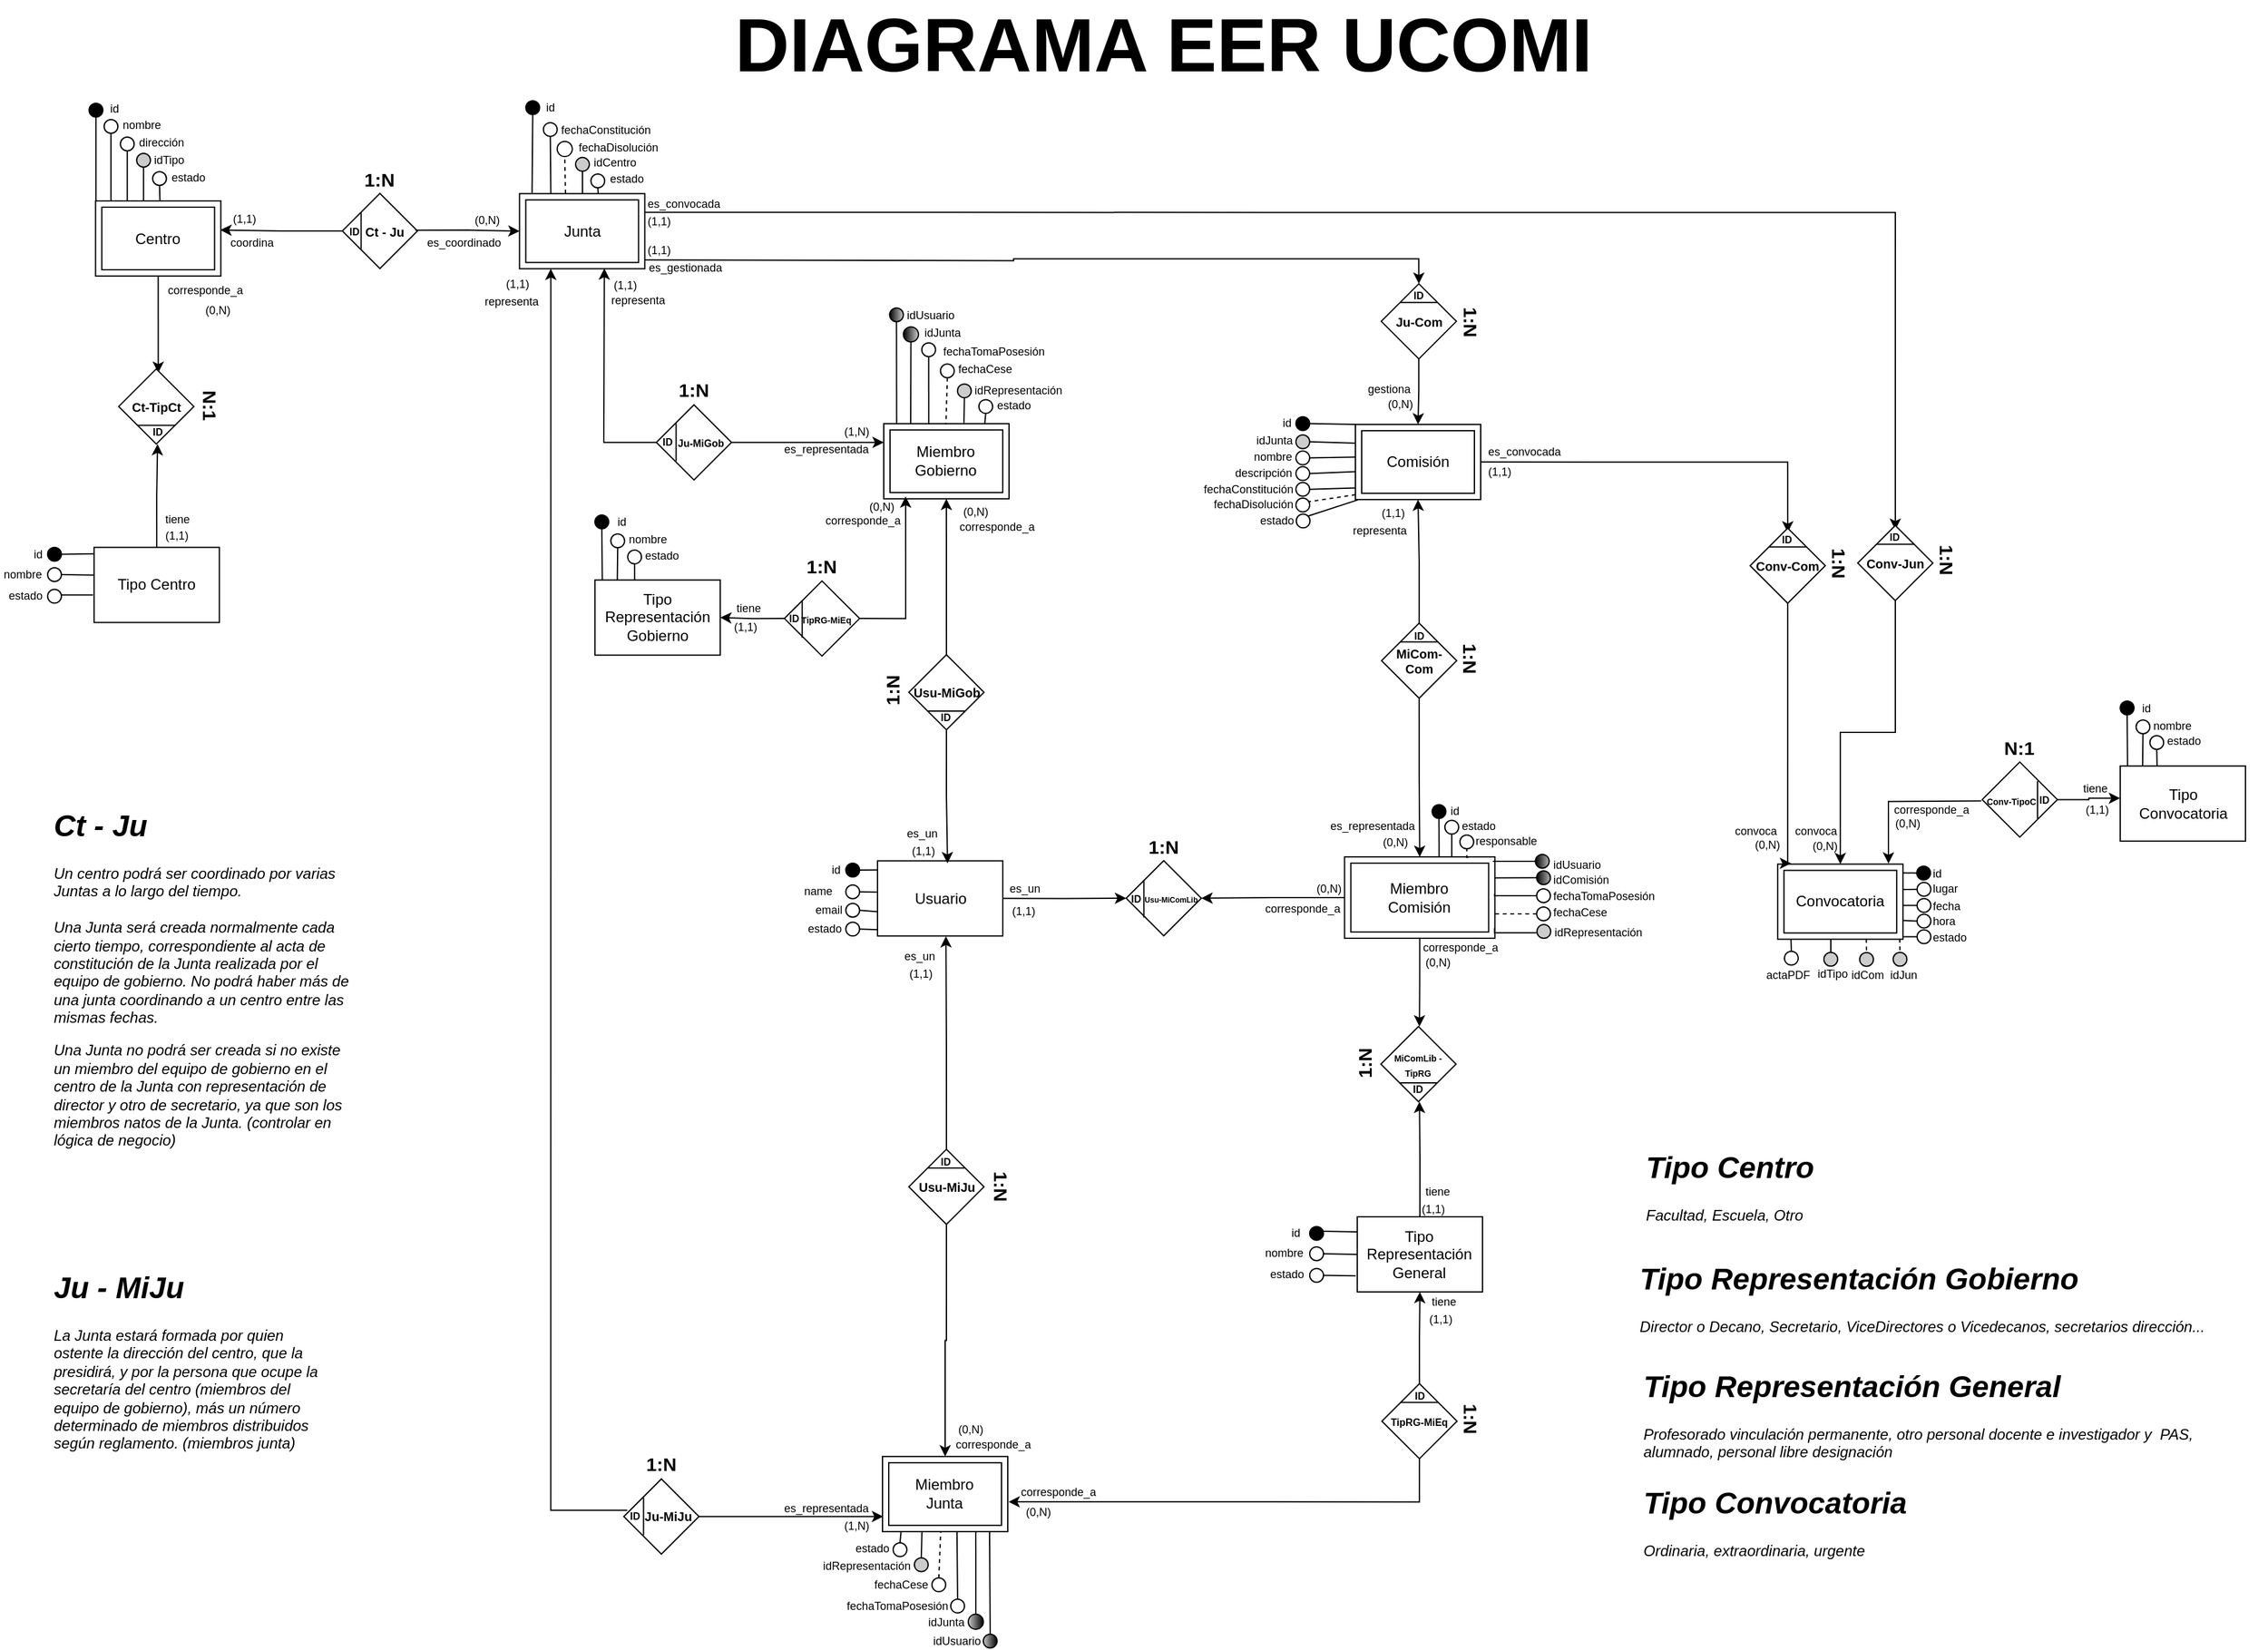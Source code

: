 <mxfile version="21.6.5" type="device">
  <diagram id="R2lEEEUBdFMjLlhIrx00" name="Page-1">
    <mxGraphModel dx="3816" dy="1640" grid="1" gridSize="10" guides="1" tooltips="1" connect="1" arrows="1" fold="1" page="1" pageScale="1" pageWidth="980" pageHeight="1390" background="none" math="0" shadow="0" extFonts="Permanent Marker^https://fonts.googleapis.com/css?family=Permanent+Marker">
      <root>
        <mxCell id="0" />
        <mxCell id="1" parent="0" />
        <mxCell id="wecATSCT4VCs9piwyTyY-17" style="edgeStyle=orthogonalEdgeStyle;rounded=0;orthogonalLoop=1;jettySize=auto;html=1;exitX=1;exitY=0.5;exitDx=0;exitDy=0;entryX=0.5;entryY=0;entryDx=0;entryDy=0;" edge="1" parent="1" target="MmX11wm5HvuTR1FrTXqp-263">
          <mxGeometry relative="1" as="geometry">
            <mxPoint x="-353.27" y="267.68" as="sourcePoint" />
            <mxPoint x="333.62" y="309.68" as="targetPoint" />
          </mxGeometry>
        </mxCell>
        <mxCell id="wecATSCT4VCs9piwyTyY-63" style="edgeStyle=orthogonalEdgeStyle;rounded=0;orthogonalLoop=1;jettySize=auto;html=1;exitX=1;exitY=0.25;exitDx=0;exitDy=0;entryX=0.5;entryY=0;entryDx=0;entryDy=0;" edge="1" parent="1" source="MmX11wm5HvuTR1FrTXqp-2" target="MmX11wm5HvuTR1FrTXqp-318">
          <mxGeometry relative="1" as="geometry" />
        </mxCell>
        <mxCell id="MmX11wm5HvuTR1FrTXqp-2" value="Junta" style="shape=ext;margin=3;double=1;whiteSpace=wrap;html=1;align=center;" parent="1" vertex="1">
          <mxGeometry x="-453.27" y="214.68" width="100" height="60" as="geometry" />
        </mxCell>
        <mxCell id="MmX11wm5HvuTR1FrTXqp-77" value="id" style="text;html=1;strokeColor=none;fillColor=none;align=left;verticalAlign=middle;whiteSpace=wrap;rounded=0;fontSize=9;" parent="1" vertex="1">
          <mxGeometry x="-434.2" y="141.62" width="16.36" height="9.38" as="geometry" />
        </mxCell>
        <mxCell id="MmX11wm5HvuTR1FrTXqp-80" value="" style="endArrow=none;html=1;rounded=0;fontSize=10;entryX=0.1;entryY=-0.012;entryDx=0;entryDy=0;entryPerimeter=0;exitX=0.5;exitY=1;exitDx=0;exitDy=0;" parent="1" source="MmX11wm5HvuTR1FrTXqp-179" target="MmX11wm5HvuTR1FrTXqp-2" edge="1">
          <mxGeometry width="50" height="50" relative="1" as="geometry">
            <mxPoint x="-444.03" y="123.06" as="sourcePoint" />
            <mxPoint x="-443.86" y="179.56" as="targetPoint" />
          </mxGeometry>
        </mxCell>
        <mxCell id="MmX11wm5HvuTR1FrTXqp-179" value="" style="ellipse;whiteSpace=wrap;html=1;aspect=fixed;fillColor=#000000;strokeColor=#000000;fontColor=#000000;" parent="1" vertex="1">
          <mxGeometry x="-448.23" y="140.5" width="11" height="11" as="geometry" />
        </mxCell>
        <mxCell id="wecATSCT4VCs9piwyTyY-66" style="edgeStyle=orthogonalEdgeStyle;rounded=0;orthogonalLoop=1;jettySize=auto;html=1;exitX=1;exitY=0.5;exitDx=0;exitDy=0;entryX=0.5;entryY=0;entryDx=0;entryDy=0;" edge="1" parent="1" source="MmX11wm5HvuTR1FrTXqp-235" target="MmX11wm5HvuTR1FrTXqp-295">
          <mxGeometry relative="1" as="geometry" />
        </mxCell>
        <mxCell id="MmX11wm5HvuTR1FrTXqp-235" value="Comisión" style="shape=ext;margin=3;double=1;whiteSpace=wrap;html=1;align=center;direction=east;" parent="1" vertex="1">
          <mxGeometry x="214.0" y="399.06" width="100" height="60" as="geometry" />
        </mxCell>
        <mxCell id="MmX11wm5HvuTR1FrTXqp-239" value="nombre" style="text;html=1;strokeColor=none;fillColor=none;align=left;verticalAlign=middle;whiteSpace=wrap;rounded=0;fontSize=9;" parent="1" vertex="1">
          <mxGeometry x="130.5" y="420.31" width="65" height="10" as="geometry" />
        </mxCell>
        <mxCell id="MmX11wm5HvuTR1FrTXqp-241" value="id" style="text;html=1;strokeColor=none;fillColor=none;align=left;verticalAlign=middle;whiteSpace=wrap;rounded=0;fontSize=9;" parent="1" vertex="1">
          <mxGeometry x="154.22" y="392.87" width="73" height="9.38" as="geometry" />
        </mxCell>
        <mxCell id="MmX11wm5HvuTR1FrTXqp-242" value="" style="endArrow=none;html=1;rounded=0;fontSize=10;exitX=1;exitY=0.5;exitDx=0;exitDy=0;entryX=0;entryY=0.25;entryDx=0;entryDy=0;" parent="1" source="MmX11wm5HvuTR1FrTXqp-254" edge="1" target="MmX11wm5HvuTR1FrTXqp-235">
          <mxGeometry width="50" height="50" relative="1" as="geometry">
            <mxPoint x="304.0" y="353.81" as="sourcePoint" />
            <mxPoint x="314.0" y="412.06" as="targetPoint" />
          </mxGeometry>
        </mxCell>
        <mxCell id="MmX11wm5HvuTR1FrTXqp-244" value="" style="endArrow=none;html=1;rounded=0;fontSize=10;entryX=0;entryY=0;entryDx=0;entryDy=0;exitX=1;exitY=0.5;exitDx=0;exitDy=0;" parent="1" source="MmX11wm5HvuTR1FrTXqp-250" edge="1" target="MmX11wm5HvuTR1FrTXqp-235">
          <mxGeometry width="50" height="50" relative="1" as="geometry">
            <mxPoint x="304.0" y="319.06" as="sourcePoint" />
            <mxPoint x="314.0" y="399.06" as="targetPoint" />
          </mxGeometry>
        </mxCell>
        <mxCell id="MmX11wm5HvuTR1FrTXqp-247" value="descripción" style="text;html=1;strokeColor=none;fillColor=none;align=left;verticalAlign=middle;whiteSpace=wrap;rounded=0;fontSize=9;" parent="1" vertex="1">
          <mxGeometry x="116.29" y="431.31" width="65" height="12.5" as="geometry" />
        </mxCell>
        <mxCell id="MmX11wm5HvuTR1FrTXqp-248" value="" style="endArrow=none;html=1;rounded=0;entryX=1;entryY=0.5;entryDx=0;entryDy=0;exitX=0.004;exitY=0.435;exitDx=0;exitDy=0;exitPerimeter=0;" parent="1" target="MmX11wm5HvuTR1FrTXqp-253" edge="1" source="MmX11wm5HvuTR1FrTXqp-235">
          <mxGeometry width="50" height="50" relative="1" as="geometry">
            <mxPoint x="210" y="425" as="sourcePoint" />
            <mxPoint x="304.0" y="364.31" as="targetPoint" />
          </mxGeometry>
        </mxCell>
        <mxCell id="MmX11wm5HvuTR1FrTXqp-250" value="" style="ellipse;whiteSpace=wrap;html=1;aspect=fixed;fillColor=#000000;strokeColor=#000000;fontColor=#000000;" parent="1" vertex="1">
          <mxGeometry x="166.5" y="392.87" width="11" height="11" as="geometry" />
        </mxCell>
        <mxCell id="MmX11wm5HvuTR1FrTXqp-253" value="" style="ellipse;whiteSpace=wrap;html=1;aspect=fixed;fillColor=#FFFFFF;strokeColor=#000000;fontColor=#000000;" parent="1" vertex="1">
          <mxGeometry x="166.5" y="420.31" width="11" height="11" as="geometry" />
        </mxCell>
        <mxCell id="MmX11wm5HvuTR1FrTXqp-254" value="" style="ellipse;whiteSpace=wrap;html=1;aspect=fixed;fillColor=#CCCCCC;strokeColor=#000000;fontColor=#000000;" parent="1" vertex="1">
          <mxGeometry x="166.5" y="407.43" width="11" height="11" as="geometry" />
        </mxCell>
        <mxCell id="MmX11wm5HvuTR1FrTXqp-260" value="" style="endArrow=none;html=1;rounded=0;entryX=1;entryY=0.5;entryDx=0;entryDy=0;exitX=-0.001;exitY=0.629;exitDx=0;exitDy=0;exitPerimeter=0;" parent="1" target="MmX11wm5HvuTR1FrTXqp-261" edge="1" source="MmX11wm5HvuTR1FrTXqp-235">
          <mxGeometry width="50" height="50" relative="1" as="geometry">
            <mxPoint x="313.4" y="437.46" as="sourcePoint" />
            <mxPoint x="304.0" y="377.81" as="targetPoint" />
          </mxGeometry>
        </mxCell>
        <mxCell id="MmX11wm5HvuTR1FrTXqp-261" value="" style="ellipse;whiteSpace=wrap;html=1;aspect=fixed;fillColor=#FFFFFF;strokeColor=#000000;fontColor=#000000;" parent="1" vertex="1">
          <mxGeometry x="166.5" y="432.81" width="11" height="11" as="geometry" />
        </mxCell>
        <mxCell id="MmX11wm5HvuTR1FrTXqp-262" value="fechaConstitución" style="text;html=1;strokeColor=none;fillColor=none;align=left;verticalAlign=middle;whiteSpace=wrap;rounded=0;fontSize=9;" parent="1" vertex="1">
          <mxGeometry x="91.29" y="444.6" width="65" height="12.5" as="geometry" />
        </mxCell>
        <mxCell id="MmX11wm5HvuTR1FrTXqp-272" value="" style="edgeStyle=orthogonalEdgeStyle;rounded=0;orthogonalLoop=1;jettySize=auto;html=1;" parent="1" source="MmX11wm5HvuTR1FrTXqp-263" target="MmX11wm5HvuTR1FrTXqp-235" edge="1">
          <mxGeometry relative="1" as="geometry" />
        </mxCell>
        <mxCell id="MmX11wm5HvuTR1FrTXqp-263" value="Ju-Com" style="shape=rhombus;perimeter=rhombusPerimeter;whiteSpace=wrap;html=1;align=center;fontStyle=1;fontSize=10;" parent="1" vertex="1">
          <mxGeometry x="234.62" y="286.68" width="60" height="60" as="geometry" />
        </mxCell>
        <mxCell id="MmX11wm5HvuTR1FrTXqp-264" value="1:N" style="text;html=1;strokeColor=none;fillColor=none;align=center;verticalAlign=middle;whiteSpace=wrap;rounded=0;fontSize=15;fontStyle=1;direction=east;flipV=0;flipH=0;rotation=90;" parent="1" vertex="1">
          <mxGeometry x="295.5" y="308.8" width="22.5" height="15.75" as="geometry" />
        </mxCell>
        <mxCell id="MmX11wm5HvuTR1FrTXqp-265" value="" style="endArrow=none;html=1;rounded=0;fontColor=#000000;strokeColor=#000000;exitX=1;exitY=1;exitDx=0;exitDy=0;entryX=0;entryY=1;entryDx=0;entryDy=0;" parent="1" edge="1">
          <mxGeometry width="50" height="50" relative="1" as="geometry">
            <mxPoint x="279.62" y="301.68" as="sourcePoint" />
            <mxPoint x="249.62" y="301.68" as="targetPoint" />
          </mxGeometry>
        </mxCell>
        <mxCell id="MmX11wm5HvuTR1FrTXqp-266" value="ID" style="text;html=1;strokeColor=none;fillColor=none;align=center;verticalAlign=middle;whiteSpace=wrap;rounded=0;fontSize=8;fontStyle=1;" parent="1" vertex="1">
          <mxGeometry x="259.0" y="290.18" width="11.25" height="12" as="geometry" />
        </mxCell>
        <mxCell id="MmX11wm5HvuTR1FrTXqp-274" value="gestiona" style="text;html=1;strokeColor=none;fillColor=none;align=left;verticalAlign=middle;whiteSpace=wrap;rounded=0;fontSize=9;" parent="1" vertex="1">
          <mxGeometry x="222.22" y="364.26" width="55" height="12.5" as="geometry" />
        </mxCell>
        <mxCell id="MmX11wm5HvuTR1FrTXqp-275" value="" style="endArrow=none;html=1;rounded=0;entryX=1;entryY=0.5;entryDx=0;entryDy=0;exitX=0.001;exitY=0.845;exitDx=0;exitDy=0;exitPerimeter=0;" parent="1" source="MmX11wm5HvuTR1FrTXqp-235" target="MmX11wm5HvuTR1FrTXqp-276" edge="1">
          <mxGeometry width="50" height="50" relative="1" as="geometry">
            <mxPoint x="210" y="450" as="sourcePoint" />
            <mxPoint x="302.91" y="462.68" as="targetPoint" />
          </mxGeometry>
        </mxCell>
        <mxCell id="MmX11wm5HvuTR1FrTXqp-276" value="" style="ellipse;whiteSpace=wrap;html=1;aspect=fixed;fillColor=#FFFFFF;strokeColor=#000000;fontColor=#000000;" parent="1" vertex="1">
          <mxGeometry x="166.5" y="445.35" width="11" height="11" as="geometry" />
        </mxCell>
        <mxCell id="MmX11wm5HvuTR1FrTXqp-277" value="idJunta" style="text;html=1;strokeColor=none;fillColor=none;align=left;verticalAlign=middle;whiteSpace=wrap;rounded=0;fontSize=9;" parent="1" vertex="1">
          <mxGeometry x="132.5" y="405.93" width="65" height="12.5" as="geometry" />
        </mxCell>
        <mxCell id="MmX11wm5HvuTR1FrTXqp-278" value="Convocatoria" style="shape=ext;margin=3;double=1;whiteSpace=wrap;html=1;align=center;" parent="1" vertex="1">
          <mxGeometry x="551.12" y="750.25" width="100" height="60" as="geometry" />
        </mxCell>
        <mxCell id="MmX11wm5HvuTR1FrTXqp-279" value="lugar" style="text;html=1;strokeColor=none;fillColor=none;align=left;verticalAlign=middle;whiteSpace=wrap;rounded=0;fontSize=9;" parent="1" vertex="1">
          <mxGeometry x="673.37" y="765.25" width="65" height="10" as="geometry" />
        </mxCell>
        <mxCell id="MmX11wm5HvuTR1FrTXqp-280" value="id" style="text;html=1;strokeColor=none;fillColor=none;align=left;verticalAlign=middle;whiteSpace=wrap;rounded=0;fontSize=9;" parent="1" vertex="1">
          <mxGeometry x="673.37" y="752.87" width="73" height="9.38" as="geometry" />
        </mxCell>
        <mxCell id="MmX11wm5HvuTR1FrTXqp-281" value="" style="endArrow=none;html=1;rounded=0;fontSize=10;exitX=0;exitY=0.5;exitDx=0;exitDy=0;entryX=0.998;entryY=0.338;entryDx=0;entryDy=0;entryPerimeter=0;" parent="1" source="MmX11wm5HvuTR1FrTXqp-287" target="MmX11wm5HvuTR1FrTXqp-278" edge="1">
          <mxGeometry width="50" height="50" relative="1" as="geometry">
            <mxPoint x="641.12" y="714" as="sourcePoint" />
            <mxPoint x="651.12" y="772.25" as="targetPoint" />
          </mxGeometry>
        </mxCell>
        <mxCell id="MmX11wm5HvuTR1FrTXqp-282" value="" style="endArrow=none;html=1;rounded=0;fontSize=10;entryX=1;entryY=0.25;entryDx=0;entryDy=0;exitX=0;exitY=0.5;exitDx=0;exitDy=0;" parent="1" source="MmX11wm5HvuTR1FrTXqp-285" edge="1">
          <mxGeometry width="50" height="50" relative="1" as="geometry">
            <mxPoint x="641.12" y="677.25" as="sourcePoint" />
            <mxPoint x="651.12" y="757.25" as="targetPoint" />
          </mxGeometry>
        </mxCell>
        <mxCell id="MmX11wm5HvuTR1FrTXqp-283" value="fecha" style="text;html=1;strokeColor=none;fillColor=none;align=left;verticalAlign=middle;whiteSpace=wrap;rounded=0;fontSize=9;" parent="1" vertex="1">
          <mxGeometry x="673.11" y="777.25" width="65" height="12.5" as="geometry" />
        </mxCell>
        <mxCell id="MmX11wm5HvuTR1FrTXqp-284" value="" style="endArrow=none;html=1;rounded=0;entryX=0;entryY=0.5;entryDx=0;entryDy=0;exitX=1.002;exitY=0.549;exitDx=0;exitDy=0;exitPerimeter=0;" parent="1" source="MmX11wm5HvuTR1FrTXqp-278" target="MmX11wm5HvuTR1FrTXqp-286" edge="1">
          <mxGeometry width="50" height="50" relative="1" as="geometry">
            <mxPoint x="651.12" y="787.25" as="sourcePoint" />
            <mxPoint x="641.12" y="726.5" as="targetPoint" />
          </mxGeometry>
        </mxCell>
        <mxCell id="MmX11wm5HvuTR1FrTXqp-285" value="" style="ellipse;whiteSpace=wrap;html=1;aspect=fixed;fillColor=#000000;strokeColor=#000000;fontColor=#000000;" parent="1" vertex="1">
          <mxGeometry x="662.11" y="751.87" width="11" height="11" as="geometry" />
        </mxCell>
        <mxCell id="MmX11wm5HvuTR1FrTXqp-286" value="" style="ellipse;whiteSpace=wrap;html=1;aspect=fixed;fillColor=#FFFFFF;strokeColor=#000000;fontColor=#000000;" parent="1" vertex="1">
          <mxGeometry x="662.37" y="777.75" width="11" height="11" as="geometry" />
        </mxCell>
        <mxCell id="MmX11wm5HvuTR1FrTXqp-287" value="" style="ellipse;whiteSpace=wrap;html=1;aspect=fixed;fillColor=#FFFFFF;strokeColor=#000000;fontColor=#000000;" parent="1" vertex="1">
          <mxGeometry x="662.37" y="764.87" width="11" height="11" as="geometry" />
        </mxCell>
        <mxCell id="MmX11wm5HvuTR1FrTXqp-288" value="" style="endArrow=none;html=1;rounded=0;entryX=0;entryY=0.5;entryDx=0;entryDy=0;exitX=1;exitY=0.75;exitDx=0;exitDy=0;" parent="1" source="MmX11wm5HvuTR1FrTXqp-278" target="MmX11wm5HvuTR1FrTXqp-289" edge="1">
          <mxGeometry width="50" height="50" relative="1" as="geometry">
            <mxPoint x="651.12" y="801.75" as="sourcePoint" />
            <mxPoint x="641.12" y="741" as="targetPoint" />
          </mxGeometry>
        </mxCell>
        <mxCell id="MmX11wm5HvuTR1FrTXqp-289" value="" style="ellipse;whiteSpace=wrap;html=1;aspect=fixed;fillColor=#FFFFFF;strokeColor=#000000;fontColor=#000000;" parent="1" vertex="1">
          <mxGeometry x="662.37" y="790.25" width="11" height="11" as="geometry" />
        </mxCell>
        <mxCell id="MmX11wm5HvuTR1FrTXqp-290" value="hora" style="text;html=1;strokeColor=none;fillColor=none;align=left;verticalAlign=middle;whiteSpace=wrap;rounded=0;fontSize=9;" parent="1" vertex="1">
          <mxGeometry x="673.37" y="789.75" width="65" height="12.5" as="geometry" />
        </mxCell>
        <mxCell id="Ey-6C_wnQBlg7w_FSqS6-69" style="edgeStyle=orthogonalEdgeStyle;rounded=0;orthogonalLoop=1;jettySize=auto;html=1;exitX=0.5;exitY=1;exitDx=0;exitDy=0;entryX=0.107;entryY=-0.011;entryDx=0;entryDy=0;entryPerimeter=0;" parent="1" source="MmX11wm5HvuTR1FrTXqp-292" edge="1" target="MmX11wm5HvuTR1FrTXqp-278">
          <mxGeometry relative="1" as="geometry">
            <mxPoint x="559.54" y="1189.8" as="targetPoint" />
            <Array as="points">
              <mxPoint x="560" y="750" />
            </Array>
          </mxGeometry>
        </mxCell>
        <mxCell id="MmX11wm5HvuTR1FrTXqp-292" value="Conv-Com" style="shape=rhombus;perimeter=rhombusPerimeter;whiteSpace=wrap;html=1;align=center;fontStyle=1;fontSize=10;" parent="1" vertex="1">
          <mxGeometry x="529.11" y="481.86" width="60" height="60" as="geometry" />
        </mxCell>
        <mxCell id="MmX11wm5HvuTR1FrTXqp-293" value="1:N" style="text;html=1;strokeColor=none;fillColor=none;align=center;verticalAlign=middle;whiteSpace=wrap;rounded=0;fontSize=15;fontStyle=1;rotation=90;" parent="1" vertex="1">
          <mxGeometry x="589.11" y="502.11" width="22.5" height="15.75" as="geometry" />
        </mxCell>
        <mxCell id="MmX11wm5HvuTR1FrTXqp-294" value="" style="endArrow=none;html=1;rounded=0;fontColor=#000000;strokeColor=#000000;exitX=1;exitY=1;exitDx=0;exitDy=0;entryX=0;entryY=1;entryDx=0;entryDy=0;" parent="1" edge="1">
          <mxGeometry width="50" height="50" relative="1" as="geometry">
            <mxPoint x="574.11" y="496.86" as="sourcePoint" />
            <mxPoint x="544.11" y="496.86" as="targetPoint" />
          </mxGeometry>
        </mxCell>
        <mxCell id="MmX11wm5HvuTR1FrTXqp-295" value="ID" style="text;html=1;strokeColor=none;fillColor=none;align=center;verticalAlign=middle;whiteSpace=wrap;rounded=0;fontSize=8;fontStyle=1;" parent="1" vertex="1">
          <mxGeometry x="553.49" y="485.36" width="11.25" height="12" as="geometry" />
        </mxCell>
        <mxCell id="MmX11wm5HvuTR1FrTXqp-296" value="convoca" style="text;html=1;strokeColor=none;fillColor=none;align=left;verticalAlign=middle;whiteSpace=wrap;rounded=0;fontSize=9;" parent="1" vertex="1">
          <mxGeometry x="515.48" y="717.93" width="55" height="12.5" as="geometry" />
        </mxCell>
        <mxCell id="MmX11wm5HvuTR1FrTXqp-297" value="" style="endArrow=none;html=1;rounded=0;entryX=0.5;entryY=0;entryDx=0;entryDy=0;exitX=0.797;exitY=0.998;exitDx=0;exitDy=0;exitPerimeter=0;dashed=1;" parent="1" edge="1">
          <mxGeometry width="50" height="50" relative="1" as="geometry">
            <mxPoint x="621.82" y="810.13" as="sourcePoint" />
            <mxPoint x="622.03" y="820.87" as="targetPoint" />
          </mxGeometry>
        </mxCell>
        <mxCell id="MmX11wm5HvuTR1FrTXqp-298" value="" style="ellipse;whiteSpace=wrap;html=1;aspect=fixed;fillColor=#CCCCCC;strokeColor=#000000;fontColor=#000000;" parent="1" vertex="1">
          <mxGeometry x="616.53" y="820.87" width="11" height="11" as="geometry" />
        </mxCell>
        <mxCell id="MmX11wm5HvuTR1FrTXqp-299" value="idCom" style="text;html=1;strokeColor=none;fillColor=none;align=left;verticalAlign=middle;whiteSpace=wrap;rounded=0;fontSize=9;" parent="1" vertex="1">
          <mxGeometry x="607.74" y="832.87" width="30.25" height="12.5" as="geometry" />
        </mxCell>
        <mxCell id="MmX11wm5HvuTR1FrTXqp-301" value="es_convocada" style="text;html=1;strokeColor=none;fillColor=none;align=left;verticalAlign=middle;whiteSpace=wrap;rounded=0;fontSize=9;" parent="1" vertex="1">
          <mxGeometry x="-353.27" y="216.56" width="55" height="12.5" as="geometry" />
        </mxCell>
        <mxCell id="MmX11wm5HvuTR1FrTXqp-303" value="(0,N)" style="text;html=1;strokeColor=none;fillColor=none;align=left;verticalAlign=middle;whiteSpace=wrap;rounded=0;fontSize=9;" parent="1" vertex="1">
          <mxGeometry x="237.78" y="376.76" width="25.5" height="12.5" as="geometry" />
        </mxCell>
        <mxCell id="MmX11wm5HvuTR1FrTXqp-304" value="(1,1)" style="text;html=1;strokeColor=none;fillColor=none;align=left;verticalAlign=middle;whiteSpace=wrap;rounded=0;fontSize=9;" parent="1" vertex="1">
          <mxGeometry x="-353.27" y="231.06" width="25.5" height="12.5" as="geometry" />
        </mxCell>
        <mxCell id="MmX11wm5HvuTR1FrTXqp-305" value="(0,N)" style="text;html=1;strokeColor=none;fillColor=none;align=left;verticalAlign=middle;whiteSpace=wrap;rounded=0;fontSize=9;" parent="1" vertex="1">
          <mxGeometry x="530.99" y="728.37" width="25.5" height="12.5" as="geometry" />
        </mxCell>
        <mxCell id="MmX11wm5HvuTR1FrTXqp-306" style="edgeStyle=none;rounded=0;orthogonalLoop=1;jettySize=auto;html=1;exitX=0.5;exitY=0;exitDx=0;exitDy=0;endArrow=none;endFill=0;entryX=0.75;entryY=1;entryDx=0;entryDy=0;" parent="1" source="MmX11wm5HvuTR1FrTXqp-307" edge="1">
          <mxGeometry relative="1" as="geometry">
            <mxPoint x="593.49" y="810.25" as="targetPoint" />
          </mxGeometry>
        </mxCell>
        <mxCell id="MmX11wm5HvuTR1FrTXqp-307" value="" style="ellipse;whiteSpace=wrap;html=1;aspect=fixed;fillColor=#CCCCCC;strokeColor=#000000;fontColor=#000000;" parent="1" vertex="1">
          <mxGeometry x="587.99" y="820.75" width="11" height="11" as="geometry" />
        </mxCell>
        <mxCell id="MmX11wm5HvuTR1FrTXqp-308" value="idTipo" style="text;html=1;strokeColor=none;fillColor=none;align=left;verticalAlign=middle;whiteSpace=wrap;rounded=0;fontSize=9;" parent="1" vertex="1">
          <mxGeometry x="580.74" y="833.87" width="22.74" height="8.75" as="geometry" />
        </mxCell>
        <mxCell id="Ey-6C_wnQBlg7w_FSqS6-76" style="edgeStyle=orthogonalEdgeStyle;rounded=0;orthogonalLoop=1;jettySize=auto;html=1;exitX=0.5;exitY=1;exitDx=0;exitDy=0;" parent="1" source="MmX11wm5HvuTR1FrTXqp-315" target="MmX11wm5HvuTR1FrTXqp-278" edge="1">
          <mxGeometry relative="1" as="geometry" />
        </mxCell>
        <mxCell id="MmX11wm5HvuTR1FrTXqp-315" value="Conv-Jun" style="shape=rhombus;perimeter=rhombusPerimeter;whiteSpace=wrap;html=1;align=center;fontStyle=1;fontSize=10;" parent="1" vertex="1">
          <mxGeometry x="614.99" y="479.74" width="60" height="60" as="geometry" />
        </mxCell>
        <mxCell id="MmX11wm5HvuTR1FrTXqp-316" value="1:N" style="text;html=1;strokeColor=none;fillColor=none;align=center;verticalAlign=middle;whiteSpace=wrap;rounded=0;fontSize=15;fontStyle=1;rotation=90;" parent="1" vertex="1">
          <mxGeometry x="674.99" y="499.24" width="22.5" height="15.75" as="geometry" />
        </mxCell>
        <mxCell id="MmX11wm5HvuTR1FrTXqp-317" value="" style="endArrow=none;html=1;rounded=0;fontColor=#000000;strokeColor=#000000;exitX=1;exitY=1;exitDx=0;exitDy=0;entryX=0;entryY=1;entryDx=0;entryDy=0;" parent="1" edge="1">
          <mxGeometry width="50" height="50" relative="1" as="geometry">
            <mxPoint x="659.99" y="494.74" as="sourcePoint" />
            <mxPoint x="629.99" y="494.74" as="targetPoint" />
          </mxGeometry>
        </mxCell>
        <mxCell id="MmX11wm5HvuTR1FrTXqp-318" value="ID" style="text;html=1;strokeColor=none;fillColor=none;align=center;verticalAlign=middle;whiteSpace=wrap;rounded=0;fontSize=8;fontStyle=1;" parent="1" vertex="1">
          <mxGeometry x="639.37" y="483.24" width="11.25" height="12" as="geometry" />
        </mxCell>
        <mxCell id="MmX11wm5HvuTR1FrTXqp-326" value="(0,N)" style="text;html=1;strokeColor=none;fillColor=none;align=left;verticalAlign=middle;whiteSpace=wrap;rounded=0;fontSize=9;" parent="1" vertex="1">
          <mxGeometry x="-491.48" y="230.06" width="25.5" height="12.5" as="geometry" />
        </mxCell>
        <mxCell id="MmX11wm5HvuTR1FrTXqp-328" value="es_coordinado" style="text;html=1;strokeColor=none;fillColor=none;align=left;verticalAlign=middle;whiteSpace=wrap;rounded=0;fontSize=9;" parent="1" vertex="1">
          <mxGeometry x="-528.84" y="247.68" width="55" height="12.5" as="geometry" />
        </mxCell>
        <mxCell id="MmX11wm5HvuTR1FrTXqp-333" value="" style="endArrow=none;html=1;rounded=0;entryX=0.5;entryY=0;entryDx=0;entryDy=0;exitX=0.797;exitY=0.998;exitDx=0;exitDy=0;exitPerimeter=0;dashed=1;" parent="1" edge="1">
          <mxGeometry width="50" height="50" relative="1" as="geometry">
            <mxPoint x="648.53" y="810.01" as="sourcePoint" />
            <mxPoint x="648.74" y="820.75" as="targetPoint" />
          </mxGeometry>
        </mxCell>
        <mxCell id="MmX11wm5HvuTR1FrTXqp-334" value="" style="ellipse;whiteSpace=wrap;html=1;aspect=fixed;fillColor=#CCCCCC;strokeColor=#000000;fontColor=#000000;" parent="1" vertex="1">
          <mxGeometry x="643.24" y="820.75" width="11" height="11" as="geometry" />
        </mxCell>
        <mxCell id="MmX11wm5HvuTR1FrTXqp-336" value="idJun" style="text;html=1;strokeColor=none;fillColor=none;align=left;verticalAlign=middle;whiteSpace=wrap;rounded=0;fontSize=9;" parent="1" vertex="1">
          <mxGeometry x="638.99" y="832.87" width="30.25" height="12.5" as="geometry" />
        </mxCell>
        <mxCell id="MmX11wm5HvuTR1FrTXqp-347" value="Miembro&lt;br&gt;Gobierno" style="shape=ext;margin=3;double=1;whiteSpace=wrap;html=1;align=center;" parent="1" vertex="1">
          <mxGeometry x="-162.52" y="398.42" width="100" height="60" as="geometry" />
        </mxCell>
        <mxCell id="wecATSCT4VCs9piwyTyY-5" style="edgeStyle=orthogonalEdgeStyle;rounded=0;orthogonalLoop=1;jettySize=auto;html=1;exitX=1;exitY=0.5;exitDx=0;exitDy=0;entryX=0;entryY=0.5;entryDx=0;entryDy=0;" edge="1" parent="1" source="MmX11wm5HvuTR1FrTXqp-397" target="wecATSCT4VCs9piwyTyY-1">
          <mxGeometry relative="1" as="geometry" />
        </mxCell>
        <mxCell id="MmX11wm5HvuTR1FrTXqp-397" value="Usuario" style="whiteSpace=wrap;html=1;align=center;" parent="1" vertex="1">
          <mxGeometry x="-167.48" y="747.66" width="100" height="60" as="geometry" />
        </mxCell>
        <mxCell id="MmX11wm5HvuTR1FrTXqp-398" value="name" style="text;html=1;strokeColor=none;fillColor=none;align=left;verticalAlign=middle;whiteSpace=wrap;rounded=0;fontSize=9;fontColor=#000000;direction=east;" parent="1" vertex="1">
          <mxGeometry x="-228.05" y="765.97" width="42.25" height="12.5" as="geometry" />
        </mxCell>
        <mxCell id="MmX11wm5HvuTR1FrTXqp-399" value="email" style="text;html=1;strokeColor=none;fillColor=none;align=left;verticalAlign=middle;whiteSpace=wrap;rounded=0;fontSize=9;fontColor=#000000;" parent="1" vertex="1">
          <mxGeometry x="-219.23" y="779.1" width="86" height="15.5" as="geometry" />
        </mxCell>
        <mxCell id="MmX11wm5HvuTR1FrTXqp-400" value="" style="endArrow=none;html=1;rounded=0;fontSize=10;exitX=-0.006;exitY=0.416;exitDx=0;exitDy=0;strokeColor=#000000;fontColor=#000000;entryX=1;entryY=0.5;entryDx=0;entryDy=0;exitPerimeter=0;" parent="1" source="MmX11wm5HvuTR1FrTXqp-397" target="MmX11wm5HvuTR1FrTXqp-409" edge="1">
          <mxGeometry width="50" height="50" relative="1" as="geometry">
            <mxPoint x="-117.48" y="878.66" as="sourcePoint" />
            <mxPoint x="-142.17" y="827.72" as="targetPoint" />
          </mxGeometry>
        </mxCell>
        <mxCell id="MmX11wm5HvuTR1FrTXqp-406" value="id" style="text;html=1;strokeColor=none;fillColor=none;align=left;verticalAlign=middle;whiteSpace=wrap;rounded=0;fontSize=9;fontColor=#000000;direction=east;" parent="1" vertex="1">
          <mxGeometry x="-205.77" y="748.97" width="45.25" height="12.5" as="geometry" />
        </mxCell>
        <mxCell id="MmX11wm5HvuTR1FrTXqp-407" value="" style="endArrow=none;html=1;rounded=0;fontColor=#000000;strokeColor=#000000;entryX=1;entryY=0.5;entryDx=0;entryDy=0;exitX=0.001;exitY=0.121;exitDx=0;exitDy=0;exitPerimeter=0;" parent="1" source="MmX11wm5HvuTR1FrTXqp-397" target="MmX11wm5HvuTR1FrTXqp-410" edge="1">
          <mxGeometry width="50" height="50" relative="1" as="geometry">
            <mxPoint x="-142.48" y="878.66" as="sourcePoint" />
            <mxPoint x="-93.98" y="715.16" as="targetPoint" />
          </mxGeometry>
        </mxCell>
        <mxCell id="MmX11wm5HvuTR1FrTXqp-408" value="" style="ellipse;whiteSpace=wrap;html=1;aspect=fixed;fillColor=#FFFFFF;strokeColor=#000000;fontColor=#000000;direction=east;" parent="1" vertex="1">
          <mxGeometry x="-192.8" y="781.6" width="11" height="11" as="geometry" />
        </mxCell>
        <mxCell id="MmX11wm5HvuTR1FrTXqp-409" value="" style="ellipse;whiteSpace=wrap;html=1;aspect=fixed;fillColor=#FFFFFF;strokeColor=#000000;fontColor=#000000;direction=east;" parent="1" vertex="1">
          <mxGeometry x="-192.8" y="766.85" width="11" height="11" as="geometry" />
        </mxCell>
        <mxCell id="MmX11wm5HvuTR1FrTXqp-410" value="" style="ellipse;whiteSpace=wrap;html=1;aspect=fixed;fillColor=#000000;strokeColor=#000000;fontColor=#000000;direction=east;" parent="1" vertex="1">
          <mxGeometry x="-192.8" y="749.47" width="11" height="11" as="geometry" />
        </mxCell>
        <mxCell id="MmX11wm5HvuTR1FrTXqp-412" value="" style="endArrow=none;html=1;rounded=0;fontSize=10;entryX=1;entryY=0.5;entryDx=0;entryDy=0;strokeColor=#000000;fontColor=#000000;exitX=-0.001;exitY=0.676;exitDx=0;exitDy=0;exitPerimeter=0;" parent="1" source="MmX11wm5HvuTR1FrTXqp-397" target="MmX11wm5HvuTR1FrTXqp-408" edge="1">
          <mxGeometry width="50" height="50" relative="1" as="geometry">
            <mxPoint x="-172" y="786" as="sourcePoint" />
            <mxPoint x="-107.48" y="854.91" as="targetPoint" />
          </mxGeometry>
        </mxCell>
        <mxCell id="yooLV80YAIJDi9W8emZc-13" style="edgeStyle=orthogonalEdgeStyle;rounded=0;orthogonalLoop=1;jettySize=auto;html=1;exitX=0;exitY=0.5;exitDx=0;exitDy=0;entryX=0.677;entryY=0.995;entryDx=0;entryDy=0;entryPerimeter=0;" parent="1" source="NSej-nHTsgWwxNNao5oT-11" target="MmX11wm5HvuTR1FrTXqp-2" edge="1">
          <mxGeometry relative="1" as="geometry">
            <Array as="points">
              <mxPoint x="-386" y="411" />
              <mxPoint x="-386" y="302" />
            </Array>
          </mxGeometry>
        </mxCell>
        <mxCell id="G0A-RFpU1yBWGsKyXfba-46" style="edgeStyle=orthogonalEdgeStyle;rounded=0;orthogonalLoop=1;jettySize=auto;html=1;exitX=1;exitY=0.5;exitDx=0;exitDy=0;entryX=0;entryY=0.25;entryDx=0;entryDy=0;" parent="1" source="MmX11wm5HvuTR1FrTXqp-569" target="MmX11wm5HvuTR1FrTXqp-347" edge="1">
          <mxGeometry relative="1" as="geometry" />
        </mxCell>
        <mxCell id="MmX11wm5HvuTR1FrTXqp-569" value="&lt;font style=&quot;font-size: 8px;&quot;&gt;&amp;nbsp; &amp;nbsp; &amp;nbsp;Ju-MiGob&lt;/font&gt;" style="shape=rhombus;perimeter=rhombusPerimeter;whiteSpace=wrap;html=1;align=center;fontStyle=1;fontSize=10;" parent="1" vertex="1">
          <mxGeometry x="-344.02" y="383.38" width="60" height="60" as="geometry" />
        </mxCell>
        <mxCell id="MmX11wm5HvuTR1FrTXqp-694" value="fechaTomaPosesión" style="text;html=1;strokeColor=none;fillColor=none;align=left;verticalAlign=middle;whiteSpace=wrap;rounded=0;fontSize=9;" parent="1" vertex="1">
          <mxGeometry x="369.67" y="769.73" width="65" height="12.5" as="geometry" />
        </mxCell>
        <mxCell id="MmX11wm5HvuTR1FrTXqp-695" value="" style="ellipse;whiteSpace=wrap;html=1;aspect=fixed;fillColor=#FFFFFF;strokeColor=#000000;fontColor=#000000;" parent="1" vertex="1">
          <mxGeometry x="358.67" y="769.99" width="11" height="11" as="geometry" />
        </mxCell>
        <mxCell id="MmX11wm5HvuTR1FrTXqp-696" value="" style="ellipse;whiteSpace=wrap;html=1;aspect=fixed;fillColor=#FFFFFF;strokeColor=#000000;fontColor=#000000;" parent="1" vertex="1">
          <mxGeometry x="358.67" y="784.49" width="11" height="11" as="geometry" />
        </mxCell>
        <mxCell id="MmX11wm5HvuTR1FrTXqp-697" value="fechaCese" style="text;html=1;strokeColor=none;fillColor=none;align=left;verticalAlign=middle;whiteSpace=wrap;rounded=0;fontSize=9;" parent="1" vertex="1">
          <mxGeometry x="370.38" y="782.99" width="45.06" height="12.5" as="geometry" />
        </mxCell>
        <mxCell id="wecATSCT4VCs9piwyTyY-6" style="edgeStyle=orthogonalEdgeStyle;rounded=0;orthogonalLoop=1;jettySize=auto;html=1;exitX=0;exitY=0.5;exitDx=0;exitDy=0;entryX=1;entryY=0.5;entryDx=0;entryDy=0;" edge="1" parent="1" source="yooLV80YAIJDi9W8emZc-2" target="wecATSCT4VCs9piwyTyY-1">
          <mxGeometry relative="1" as="geometry" />
        </mxCell>
        <mxCell id="wecATSCT4VCs9piwyTyY-33" style="edgeStyle=orthogonalEdgeStyle;rounded=0;orthogonalLoop=1;jettySize=auto;html=1;exitX=0.5;exitY=1;exitDx=0;exitDy=0;entryX=0.5;entryY=0;entryDx=0;entryDy=0;" edge="1" parent="1" source="yooLV80YAIJDi9W8emZc-2">
          <mxGeometry relative="1" as="geometry">
            <mxPoint x="265.125" y="880" as="targetPoint" />
          </mxGeometry>
        </mxCell>
        <mxCell id="yooLV80YAIJDi9W8emZc-2" value="Miembro&lt;br&gt;Comisión" style="shape=ext;margin=3;double=1;whiteSpace=wrap;html=1;align=center;" parent="1" vertex="1">
          <mxGeometry x="205.33" y="744.47" width="120" height="65" as="geometry" />
        </mxCell>
        <mxCell id="yooLV80YAIJDi9W8emZc-31" style="edgeStyle=orthogonalEdgeStyle;rounded=0;orthogonalLoop=1;jettySize=auto;html=1;exitX=0.5;exitY=1;exitDx=0;exitDy=0;entryX=0.5;entryY=0;entryDx=0;entryDy=0;" parent="1" source="yooLV80YAIJDi9W8emZc-15" target="yooLV80YAIJDi9W8emZc-2" edge="1">
          <mxGeometry relative="1" as="geometry" />
        </mxCell>
        <mxCell id="yooLV80YAIJDi9W8emZc-15" value="MiCom-&lt;br&gt;Com" style="shape=rhombus;perimeter=rhombusPerimeter;whiteSpace=wrap;html=1;align=center;fontStyle=1;fontSize=10;" parent="1" vertex="1">
          <mxGeometry x="234.88" y="557.74" width="60" height="60" as="geometry" />
        </mxCell>
        <mxCell id="G0A-RFpU1yBWGsKyXfba-67" style="edgeStyle=orthogonalEdgeStyle;rounded=0;orthogonalLoop=1;jettySize=auto;html=1;exitX=0.5;exitY=0;exitDx=0;exitDy=0;entryX=0.5;entryY=1;entryDx=0;entryDy=0;" parent="1" source="yooLV80YAIJDi9W8emZc-17" target="MmX11wm5HvuTR1FrTXqp-235" edge="1">
          <mxGeometry relative="1" as="geometry" />
        </mxCell>
        <mxCell id="yooLV80YAIJDi9W8emZc-17" value="ID" style="text;html=1;strokeColor=none;fillColor=none;align=center;verticalAlign=middle;whiteSpace=wrap;rounded=0;fontSize=8;fontStyle=1;" parent="1" vertex="1">
          <mxGeometry x="258.67" y="557.74" width="12.43" height="20" as="geometry" />
        </mxCell>
        <mxCell id="yooLV80YAIJDi9W8emZc-18" value="" style="endArrow=none;html=1;rounded=0;exitX=1;exitY=0;exitDx=0;exitDy=0;entryX=0;entryY=0;entryDx=0;entryDy=0;" parent="1" source="yooLV80YAIJDi9W8emZc-15" target="yooLV80YAIJDi9W8emZc-15" edge="1">
          <mxGeometry width="50" height="50" relative="1" as="geometry">
            <mxPoint x="144.88" y="578.11" as="sourcePoint" />
            <mxPoint x="194.88" y="528.11" as="targetPoint" />
          </mxGeometry>
        </mxCell>
        <mxCell id="yooLV80YAIJDi9W8emZc-61" value="idComisión" style="text;html=1;strokeColor=none;fillColor=none;align=left;verticalAlign=middle;whiteSpace=wrap;rounded=0;fontSize=9;" parent="1" vertex="1">
          <mxGeometry x="370.3" y="757.65" width="28.52" height="10" as="geometry" />
        </mxCell>
        <mxCell id="yooLV80YAIJDi9W8emZc-62" value="idUsuario" style="text;html=1;strokeColor=none;fillColor=none;align=left;verticalAlign=middle;whiteSpace=wrap;rounded=0;fontSize=9;" parent="1" vertex="1">
          <mxGeometry x="370.45" y="746.09" width="35.52" height="9.38" as="geometry" />
        </mxCell>
        <mxCell id="Ey-6C_wnQBlg7w_FSqS6-24" style="edgeStyle=orthogonalEdgeStyle;rounded=0;orthogonalLoop=1;jettySize=auto;html=1;exitX=0;exitY=0.5;exitDx=0;exitDy=0;entryX=0.987;entryY=0.04;entryDx=0;entryDy=0;entryPerimeter=0;strokeColor=default;endArrow=none;endFill=0;" parent="1" source="yooLV80YAIJDi9W8emZc-64" target="yooLV80YAIJDi9W8emZc-2" edge="1">
          <mxGeometry relative="1" as="geometry" />
        </mxCell>
        <mxCell id="yooLV80YAIJDi9W8emZc-64" value="" style="ellipse;whiteSpace=wrap;html=1;aspect=fixed;fillColor=#B3B3B3;strokeColor=#000000;fontColor=#000000;gradientColor=default;gradientDirection=west;" parent="1" vertex="1">
          <mxGeometry x="357.67" y="742.47" width="11" height="11" as="geometry" />
        </mxCell>
        <mxCell id="yooLV80YAIJDi9W8emZc-66" value="" style="ellipse;whiteSpace=wrap;html=1;aspect=fixed;fillColor=#B3B3B3;strokeColor=#000000;fontColor=#000000;gradientColor=default;gradientDirection=west;" parent="1" vertex="1">
          <mxGeometry x="358.67" y="755.65" width="11" height="11" as="geometry" />
        </mxCell>
        <mxCell id="wt0K1hmHgsjhLcT-p73o-23" style="edgeStyle=orthogonalEdgeStyle;rounded=0;orthogonalLoop=1;jettySize=auto;html=1;exitX=0;exitY=0.5;exitDx=0;exitDy=0;entryX=0.993;entryY=0.387;entryDx=0;entryDy=0;entryPerimeter=0;" parent="1" source="_VbOPjBLyvqnEfAaVFIH-2" edge="1">
          <mxGeometry relative="1" as="geometry">
            <mxPoint x="-692.09" y="243.72" as="targetPoint" />
          </mxGeometry>
        </mxCell>
        <mxCell id="_VbOPjBLyvqnEfAaVFIH-2" value="&amp;nbsp; &amp;nbsp; &amp;nbsp; Ct - Ju" style="shape=rhombus;perimeter=rhombusPerimeter;whiteSpace=wrap;html=1;align=left;fontStyle=1;fontSize=10;" parent="1" vertex="1">
          <mxGeometry x="-594.73" y="214.5" width="60" height="60" as="geometry" />
        </mxCell>
        <mxCell id="_VbOPjBLyvqnEfAaVFIH-4" value="1:N" style="text;html=1;strokeColor=none;fillColor=none;align=center;verticalAlign=middle;whiteSpace=wrap;rounded=0;fontSize=15;fontStyle=1;" parent="1" vertex="1">
          <mxGeometry x="-575.94" y="192.62" width="22.43" height="20" as="geometry" />
        </mxCell>
        <mxCell id="_VbOPjBLyvqnEfAaVFIH-5" value="(1,1)" style="text;html=1;strokeColor=none;fillColor=none;align=left;verticalAlign=middle;whiteSpace=wrap;rounded=0;fontSize=9;" parent="1" vertex="1">
          <mxGeometry x="-683.94" y="229.18" width="22.5" height="12.5" as="geometry" />
        </mxCell>
        <mxCell id="_VbOPjBLyvqnEfAaVFIH-6" value="coordina" style="text;html=1;strokeColor=none;fillColor=none;align=left;verticalAlign=middle;whiteSpace=wrap;rounded=0;fontSize=9;" parent="1" vertex="1">
          <mxGeometry x="-685.94" y="248.18" width="50" height="12.5" as="geometry" />
        </mxCell>
        <mxCell id="_VbOPjBLyvqnEfAaVFIH-7" value="nombre" style="text;html=1;strokeColor=none;fillColor=none;align=left;verticalAlign=middle;whiteSpace=wrap;rounded=0;fontSize=9;" parent="1" vertex="1">
          <mxGeometry x="-772.28" y="154" width="37.5" height="12.5" as="geometry" />
        </mxCell>
        <mxCell id="_VbOPjBLyvqnEfAaVFIH-8" value="dirección" style="text;html=1;strokeColor=none;fillColor=none;align=left;verticalAlign=middle;whiteSpace=wrap;rounded=0;fontSize=9;" parent="1" vertex="1">
          <mxGeometry x="-758.89" y="168" width="63.5" height="12.5" as="geometry" />
        </mxCell>
        <mxCell id="_VbOPjBLyvqnEfAaVFIH-9" value="idTipo" style="text;html=1;strokeColor=none;fillColor=none;align=left;verticalAlign=middle;whiteSpace=wrap;rounded=0;fontSize=9;" parent="1" vertex="1">
          <mxGeometry x="-746.89" y="181.56" width="53.5" height="12.5" as="geometry" />
        </mxCell>
        <mxCell id="_VbOPjBLyvqnEfAaVFIH-10" value="" style="endArrow=none;html=1;rounded=0;fontSize=11;entryX=0.5;entryY=1;entryDx=0;entryDy=0;exitX=0;exitY=0;exitDx=0;exitDy=0;" parent="1" target="_VbOPjBLyvqnEfAaVFIH-20" edge="1">
          <mxGeometry width="50" height="50" relative="1" as="geometry">
            <mxPoint x="-791.39" y="220.5" as="sourcePoint" />
            <mxPoint x="-698.89" y="108" as="targetPoint" />
          </mxGeometry>
        </mxCell>
        <mxCell id="_VbOPjBLyvqnEfAaVFIH-11" value="" style="endArrow=none;html=1;rounded=0;fontSize=11;entryX=0;entryY=0.5;entryDx=0;entryDy=0;exitX=0.25;exitY=0;exitDx=0;exitDy=0;startArrow=none;" parent="1" source="_VbOPjBLyvqnEfAaVFIH-23" edge="1">
          <mxGeometry width="50" height="50" relative="1" as="geometry">
            <mxPoint x="-781.39" y="243.5" as="sourcePoint" />
            <mxPoint x="-768.89" y="177" as="targetPoint" />
          </mxGeometry>
        </mxCell>
        <mxCell id="_VbOPjBLyvqnEfAaVFIH-12" value="" style="endArrow=none;html=1;rounded=0;fontSize=11;entryX=0.5;entryY=1;entryDx=0;entryDy=0;exitX=0.38;exitY=0;exitDx=0;exitDy=0;exitPerimeter=0;" parent="1" target="_VbOPjBLyvqnEfAaVFIH-21" edge="1">
          <mxGeometry width="50" height="50" relative="1" as="geometry">
            <mxPoint x="-753.39" y="220.5" as="sourcePoint" />
            <mxPoint x="-698.89" y="146.75" as="targetPoint" />
          </mxGeometry>
        </mxCell>
        <mxCell id="wt0K1hmHgsjhLcT-p73o-24" style="edgeStyle=orthogonalEdgeStyle;rounded=0;orthogonalLoop=1;jettySize=auto;html=1;exitX=0.97;exitY=0.489;exitDx=0;exitDy=0;entryX=0;entryY=0.5;entryDx=0;entryDy=0;exitPerimeter=0;" parent="1" source="_VbOPjBLyvqnEfAaVFIH-2" target="MmX11wm5HvuTR1FrTXqp-2" edge="1">
          <mxGeometry relative="1" as="geometry" />
        </mxCell>
        <mxCell id="_VbOPjBLyvqnEfAaVFIH-15" value="ID" style="text;html=1;strokeColor=none;fillColor=none;align=center;verticalAlign=middle;whiteSpace=wrap;rounded=0;fontSize=8;fontStyle=1;" parent="1" vertex="1">
          <mxGeometry x="-591.19" y="234.62" width="12.43" height="20" as="geometry" />
        </mxCell>
        <mxCell id="_VbOPjBLyvqnEfAaVFIH-16" value="" style="endArrow=none;html=1;rounded=0;exitX=0;exitY=0;exitDx=0;exitDy=0;entryX=0;entryY=1;entryDx=0;entryDy=0;" parent="1" edge="1">
          <mxGeometry width="50" height="50" relative="1" as="geometry">
            <mxPoint x="-579.73" y="229.5" as="sourcePoint" />
            <mxPoint x="-579.73" y="259.5" as="targetPoint" />
          </mxGeometry>
        </mxCell>
        <mxCell id="_VbOPjBLyvqnEfAaVFIH-17" value="id" style="text;html=1;strokeColor=none;fillColor=none;align=left;verticalAlign=middle;whiteSpace=wrap;rounded=0;fontSize=9;" parent="1" vertex="1">
          <mxGeometry x="-781.89" y="141" width="70.5" height="12.5" as="geometry" />
        </mxCell>
        <mxCell id="_VbOPjBLyvqnEfAaVFIH-18" value="" style="endArrow=none;html=1;rounded=0;fontSize=10;fontColor=#000000;strokeColor=#000000;exitX=0.12;exitY=0;exitDx=0;exitDy=0;entryX=0.5;entryY=1;entryDx=0;entryDy=0;exitPerimeter=0;" parent="1" target="_VbOPjBLyvqnEfAaVFIH-19" edge="1">
          <mxGeometry width="50" height="50" relative="1" as="geometry">
            <mxPoint x="-779.39" y="220.5" as="sourcePoint" />
            <mxPoint x="-698.89" y="121" as="targetPoint" />
          </mxGeometry>
        </mxCell>
        <mxCell id="_VbOPjBLyvqnEfAaVFIH-19" value="" style="ellipse;whiteSpace=wrap;html=1;aspect=fixed;fillColor=#FFFFFF;strokeColor=#000000;fontColor=#000000;" parent="1" vertex="1">
          <mxGeometry x="-784.89" y="155.5" width="11" height="11" as="geometry" />
        </mxCell>
        <mxCell id="_VbOPjBLyvqnEfAaVFIH-20" value="" style="ellipse;whiteSpace=wrap;html=1;aspect=fixed;fillColor=#000000;strokeColor=#000000;fontColor=#000000;" parent="1" vertex="1">
          <mxGeometry x="-796.89" y="142.5" width="11" height="11" as="geometry" />
        </mxCell>
        <mxCell id="_VbOPjBLyvqnEfAaVFIH-21" value="" style="ellipse;whiteSpace=wrap;html=1;aspect=fixed;fillColor=#CCCCCC;strokeColor=#000000;fontColor=#000000;" parent="1" vertex="1">
          <mxGeometry x="-758.89" y="182.5" width="11" height="11" as="geometry" />
        </mxCell>
        <mxCell id="_VbOPjBLyvqnEfAaVFIH-23" value="" style="ellipse;whiteSpace=wrap;html=1;aspect=fixed;fillColor=#FFFFFF;strokeColor=#000000;fontColor=#000000;" parent="1" vertex="1">
          <mxGeometry x="-771.89" y="169.5" width="11" height="11" as="geometry" />
        </mxCell>
        <mxCell id="_VbOPjBLyvqnEfAaVFIH-24" value="" style="endArrow=none;html=1;rounded=0;fontSize=11;entryX=0.5;entryY=1;entryDx=0;entryDy=0;exitX=0.25;exitY=0;exitDx=0;exitDy=0;" parent="1" target="_VbOPjBLyvqnEfAaVFIH-23" edge="1">
          <mxGeometry width="50" height="50" relative="1" as="geometry">
            <mxPoint x="-766.39" y="220.5" as="sourcePoint" />
            <mxPoint x="-698.89" y="134" as="targetPoint" />
          </mxGeometry>
        </mxCell>
        <mxCell id="_VbOPjBLyvqnEfAaVFIH-31" value="1:N" style="text;html=1;strokeColor=none;fillColor=none;align=center;verticalAlign=middle;whiteSpace=wrap;rounded=0;fontSize=15;fontStyle=1;direction=east;flipV=0;flipH=0;rotation=90;" parent="1" vertex="1">
          <mxGeometry x="294.88" y="577.98" width="22.5" height="15.75" as="geometry" />
        </mxCell>
        <mxCell id="wt0K1hmHgsjhLcT-p73o-5" value="fechaConstitución" style="text;html=1;strokeColor=none;fillColor=none;align=left;verticalAlign=middle;whiteSpace=wrap;rounded=0;fontSize=9;" parent="1" vertex="1">
          <mxGeometry x="-422.27" y="157.94" width="65" height="12.5" as="geometry" />
        </mxCell>
        <mxCell id="wt0K1hmHgsjhLcT-p73o-6" value="" style="ellipse;whiteSpace=wrap;html=1;aspect=fixed;fillColor=#FFFFFF;strokeColor=#000000;fontColor=#000000;" parent="1" vertex="1">
          <mxGeometry x="-434.2" y="157.94" width="11" height="11" as="geometry" />
        </mxCell>
        <mxCell id="wt0K1hmHgsjhLcT-p73o-7" value="" style="ellipse;whiteSpace=wrap;html=1;aspect=fixed;fillColor=#FFFFFF;strokeColor=#000000;fontColor=#000000;" parent="1" vertex="1">
          <mxGeometry x="-423.2" y="173.01" width="12.05" height="12.05" as="geometry" />
        </mxCell>
        <mxCell id="wt0K1hmHgsjhLcT-p73o-8" value="fechaDisolución" style="text;html=1;strokeColor=none;fillColor=none;align=left;verticalAlign=middle;whiteSpace=wrap;rounded=0;fontSize=9;" parent="1" vertex="1">
          <mxGeometry x="-408.45" y="172.01" width="45.06" height="12.5" as="geometry" />
        </mxCell>
        <mxCell id="wt0K1hmHgsjhLcT-p73o-9" value="" style="endArrow=none;html=1;rounded=0;entryX=0.5;entryY=1;entryDx=0;entryDy=0;exitX=0.25;exitY=0;exitDx=0;exitDy=0;" parent="1" source="MmX11wm5HvuTR1FrTXqp-2" target="wt0K1hmHgsjhLcT-p73o-6" edge="1">
          <mxGeometry width="50" height="50" relative="1" as="geometry">
            <mxPoint x="-428.27" y="178.68" as="sourcePoint" />
            <mxPoint x="-417.81" y="144.74" as="targetPoint" />
          </mxGeometry>
        </mxCell>
        <mxCell id="wt0K1hmHgsjhLcT-p73o-10" value="" style="endArrow=none;html=1;rounded=0;entryX=0.5;entryY=1;entryDx=0;entryDy=0;exitX=0.367;exitY=-0.004;exitDx=0;exitDy=0;exitPerimeter=0;dashed=1;" parent="1" source="MmX11wm5HvuTR1FrTXqp-2" target="wt0K1hmHgsjhLcT-p73o-7" edge="1">
          <mxGeometry width="50" height="50" relative="1" as="geometry">
            <mxPoint x="-416.03" y="208.06" as="sourcePoint" />
            <mxPoint x="-359.39" y="153.7" as="targetPoint" />
          </mxGeometry>
        </mxCell>
        <mxCell id="wt0K1hmHgsjhLcT-p73o-34" value="&lt;h1&gt;Ju - MiJu&lt;/h1&gt;&lt;p&gt;La Junta estará formada por quien ostente la dirección del centro, que la presidirá, y por la persona que ocupe la secretaría del centro (miembros del equipo de gobierno), más un número determinado de miembros distribuidos según reglamento. (miembros junta)&lt;/p&gt;" style="text;html=1;strokeColor=none;fillColor=none;spacing=5;spacingTop=-20;whiteSpace=wrap;overflow=hidden;rounded=0;fontStyle=2;" parent="1" vertex="1">
          <mxGeometry x="-829.68" y="1068.69" width="219.08" height="170" as="geometry" />
        </mxCell>
        <mxCell id="wt0K1hmHgsjhLcT-p73o-37" value="idCentro" style="text;html=1;strokeColor=none;fillColor=none;align=left;verticalAlign=middle;whiteSpace=wrap;rounded=0;fontSize=9;" parent="1" vertex="1">
          <mxGeometry x="-395.52" y="183.5" width="75" height="12.5" as="geometry" />
        </mxCell>
        <mxCell id="wt0K1hmHgsjhLcT-p73o-38" value="" style="endArrow=none;html=1;rounded=0;fontSize=10;entryX=0.5;entryY=0;entryDx=0;entryDy=0;exitX=0.5;exitY=1;exitDx=0;exitDy=0;" parent="1" source="wt0K1hmHgsjhLcT-p73o-39" edge="1">
          <mxGeometry width="50" height="50" relative="1" as="geometry">
            <mxPoint x="-363.02" y="114.56" as="sourcePoint" />
            <mxPoint x="-403.03" y="215.06" as="targetPoint" />
          </mxGeometry>
        </mxCell>
        <mxCell id="wt0K1hmHgsjhLcT-p73o-39" value="" style="ellipse;whiteSpace=wrap;html=1;aspect=fixed;fillColor=#CCCCCC;strokeColor=#000000;fontColor=#000000;" parent="1" vertex="1">
          <mxGeometry x="-408.52" y="185.81" width="11" height="11" as="geometry" />
        </mxCell>
        <mxCell id="wt0K1hmHgsjhLcT-p73o-63" value="idUsuario" style="text;html=1;strokeColor=none;fillColor=none;align=left;verticalAlign=middle;whiteSpace=wrap;rounded=0;fontSize=9;" parent="1" vertex="1">
          <mxGeometry x="-145.91" y="306.0" width="65" height="12.5" as="geometry" />
        </mxCell>
        <mxCell id="wt0K1hmHgsjhLcT-p73o-64" value="" style="ellipse;whiteSpace=wrap;html=1;aspect=fixed;fillColor=#CCCCCC;strokeColor=#000000;fontColor=#000000;gradientColor=default;gradientDirection=west;" parent="1" vertex="1">
          <mxGeometry x="-157.84" y="306.0" width="11" height="11" as="geometry" />
        </mxCell>
        <mxCell id="wt0K1hmHgsjhLcT-p73o-65" value="" style="ellipse;whiteSpace=wrap;html=1;aspect=fixed;fillColor=#CCCCCC;strokeColor=#000000;fontColor=#000000;gradientColor=default;gradientDirection=west;" parent="1" vertex="1">
          <mxGeometry x="-146.84" y="321.07" width="12.05" height="12.05" as="geometry" />
        </mxCell>
        <mxCell id="wt0K1hmHgsjhLcT-p73o-66" value="idJunta" style="text;html=1;strokeColor=none;fillColor=none;align=left;verticalAlign=middle;whiteSpace=wrap;rounded=0;fontSize=9;" parent="1" vertex="1">
          <mxGeometry x="-132.09" y="320.07" width="45.06" height="12.5" as="geometry" />
        </mxCell>
        <mxCell id="wt0K1hmHgsjhLcT-p73o-67" value="fechaTomaPosesión" style="text;html=1;strokeColor=none;fillColor=none;align=left;verticalAlign=middle;whiteSpace=wrap;rounded=0;fontSize=9;" parent="1" vertex="1">
          <mxGeometry x="-117.16" y="334.56" width="75" height="12.5" as="geometry" />
        </mxCell>
        <mxCell id="wt0K1hmHgsjhLcT-p73o-68" value="" style="ellipse;whiteSpace=wrap;html=1;aspect=fixed;fillColor=#FFFFFF;strokeColor=#000000;fontColor=#000000;" parent="1" vertex="1">
          <mxGeometry x="-132.16" y="333.87" width="11" height="11" as="geometry" />
        </mxCell>
        <mxCell id="wt0K1hmHgsjhLcT-p73o-69" value="fechaCese" style="text;html=1;strokeColor=none;fillColor=none;align=left;verticalAlign=middle;whiteSpace=wrap;rounded=0;fontSize=9;" parent="1" vertex="1">
          <mxGeometry x="-104.84" y="348.74" width="75" height="12.5" as="geometry" />
        </mxCell>
        <mxCell id="wt0K1hmHgsjhLcT-p73o-70" value="" style="ellipse;whiteSpace=wrap;html=1;aspect=fixed;fillColor=#FFFFFF;strokeColor=#000000;fontColor=#000000;" parent="1" vertex="1">
          <mxGeometry x="-117.24" y="350.74" width="11" height="11" as="geometry" />
        </mxCell>
        <mxCell id="wt0K1hmHgsjhLcT-p73o-73" value="" style="endArrow=none;html=1;rounded=0;fontSize=10;exitX=0.5;exitY=1;exitDx=0;exitDy=0;entryX=0.193;entryY=0.004;entryDx=0;entryDy=0;entryPerimeter=0;" parent="1" source="wt0K1hmHgsjhLcT-p73o-64" edge="1">
          <mxGeometry width="50" height="50" relative="1" as="geometry">
            <mxPoint x="-156.84" y="309.44" as="sourcePoint" />
            <mxPoint x="-152.22" y="398.66" as="targetPoint" />
          </mxGeometry>
        </mxCell>
        <mxCell id="wt0K1hmHgsjhLcT-p73o-74" value="" style="endArrow=none;html=1;rounded=0;fontSize=10;exitX=0.5;exitY=1;exitDx=0;exitDy=0;entryX=0.305;entryY=0.004;entryDx=0;entryDy=0;entryPerimeter=0;" parent="1" source="wt0K1hmHgsjhLcT-p73o-65" edge="1">
          <mxGeometry width="50" height="50" relative="1" as="geometry">
            <mxPoint x="-146.84" y="319.44" as="sourcePoint" />
            <mxPoint x="-141.02" y="398.66" as="targetPoint" />
          </mxGeometry>
        </mxCell>
        <mxCell id="wt0K1hmHgsjhLcT-p73o-75" value="" style="endArrow=none;html=1;rounded=0;fontSize=10;exitX=0.5;exitY=1;exitDx=0;exitDy=0;entryX=0.449;entryY=0.009;entryDx=0;entryDy=0;entryPerimeter=0;" parent="1" source="wt0K1hmHgsjhLcT-p73o-68" edge="1">
          <mxGeometry width="50" height="50" relative="1" as="geometry">
            <mxPoint x="-130.84" y="343.44" as="sourcePoint" />
            <mxPoint x="-126.62" y="398.96" as="targetPoint" />
          </mxGeometry>
        </mxCell>
        <mxCell id="wt0K1hmHgsjhLcT-p73o-76" value="" style="endArrow=none;html=1;rounded=0;fontSize=10;exitX=0.5;exitY=1;exitDx=0;exitDy=0;entryX=0.586;entryY=0.009;entryDx=0;entryDy=0;entryPerimeter=0;dashed=1;" parent="1" source="wt0K1hmHgsjhLcT-p73o-70" edge="1">
          <mxGeometry width="50" height="50" relative="1" as="geometry">
            <mxPoint x="-116.84" y="354.44" as="sourcePoint" />
            <mxPoint x="-112.92" y="398.96" as="targetPoint" />
          </mxGeometry>
        </mxCell>
        <mxCell id="wt0K1hmHgsjhLcT-p73o-84" value="idRepresentación" style="text;html=1;strokeColor=none;fillColor=none;align=left;verticalAlign=middle;whiteSpace=wrap;rounded=0;fontSize=9;" parent="1" vertex="1">
          <mxGeometry x="-92.25" y="365.69" width="75" height="12.5" as="geometry" />
        </mxCell>
        <mxCell id="wt0K1hmHgsjhLcT-p73o-85" value="" style="ellipse;whiteSpace=wrap;html=1;aspect=fixed;fillColor=#CCCCCC;strokeColor=#000000;fontColor=#000000;" parent="1" vertex="1">
          <mxGeometry x="-103.65" y="366.69" width="11" height="11" as="geometry" />
        </mxCell>
        <mxCell id="wt0K1hmHgsjhLcT-p73o-86" value="" style="endArrow=none;html=1;rounded=0;fontSize=10;exitX=0.5;exitY=1;exitDx=0;exitDy=0;entryX=0.73;entryY=0.009;entryDx=0;entryDy=0;entryPerimeter=0;" parent="1" source="wt0K1hmHgsjhLcT-p73o-85" edge="1">
          <mxGeometry width="50" height="50" relative="1" as="geometry">
            <mxPoint x="-101.84" y="371.44" as="sourcePoint" />
            <mxPoint x="-98.52" y="398.96" as="targetPoint" />
          </mxGeometry>
        </mxCell>
        <mxCell id="wecATSCT4VCs9piwyTyY-34" style="edgeStyle=orthogonalEdgeStyle;rounded=0;orthogonalLoop=1;jettySize=auto;html=1;exitX=0.5;exitY=0;exitDx=0;exitDy=0;exitPerimeter=0;entryX=0.5;entryY=1;entryDx=0;entryDy=0;" edge="1" parent="1" source="wt0K1hmHgsjhLcT-p73o-87">
          <mxGeometry relative="1" as="geometry">
            <mxPoint x="265.12" y="940" as="targetPoint" />
          </mxGeometry>
        </mxCell>
        <mxCell id="wt0K1hmHgsjhLcT-p73o-87" value="Tipo Representación General" style="whiteSpace=wrap;html=1;align=center;points=[[0,0,0,0,0],[0,0.25,0,0,0],[0,0.5,0,0,0],[0,0.75,0,0,0],[0,1,0,0,0],[0.12,0,0,0,0],[0.25,0,0,0,0],[0.25,1,0,0,0],[0.38,0,0,0,0],[0.5,0,0,0,0],[0.5,1,0,0,0],[0.63,0,0,0,0],[0.75,0,0,0,0],[0.75,1,0,0,0],[0.88,0,0,0,0],[1,0,0,0,0],[1,0.25,0,0,0],[1,0.5,0,0,0],[1,0.75,0,0,0],[1,1,0,0,0]];" parent="1" vertex="1">
          <mxGeometry x="215.46" y="1031.96" width="100" height="60" as="geometry" />
        </mxCell>
        <mxCell id="wt0K1hmHgsjhLcT-p73o-118" value="(1,N)" style="text;html=1;strokeColor=none;fillColor=none;align=left;verticalAlign=middle;whiteSpace=wrap;rounded=0;fontSize=9;" parent="1" vertex="1">
          <mxGeometry x="-196.05" y="398.75" width="25.5" height="12.5" as="geometry" />
        </mxCell>
        <mxCell id="wt0K1hmHgsjhLcT-p73o-119" value="(1,1)" style="text;html=1;strokeColor=none;fillColor=none;align=left;verticalAlign=middle;whiteSpace=wrap;rounded=0;fontSize=9;" parent="1" vertex="1">
          <mxGeometry x="-380.3" y="282" width="25.5" height="12.5" as="geometry" />
        </mxCell>
        <mxCell id="wt0K1hmHgsjhLcT-p73o-120" value="(1,1)" style="text;html=1;strokeColor=none;fillColor=none;align=left;verticalAlign=middle;whiteSpace=wrap;rounded=0;fontSize=9;" parent="1" vertex="1">
          <mxGeometry x="-142.48" y="733.35" width="25.5" height="12.5" as="geometry" />
        </mxCell>
        <mxCell id="wt0K1hmHgsjhLcT-p73o-169" value="Tipo Representación Gobierno" style="whiteSpace=wrap;html=1;align=center;points=[[0,0,0,0,0],[0,0.25,0,0,0],[0,0.5,0,0,0],[0,0.75,0,0,0],[0,1,0,0,0],[0.12,0,0,0,0],[0.25,0,0,0,0],[0.25,1,0,0,0],[0.38,0,0,0,0],[0.5,0,0,0,0],[0.5,1,0,0,0],[0.63,0,0,0,0],[0.75,0,0,0,0],[0.75,1,0,0,0],[0.88,0,0,0,0],[1,0,0,0,0],[1,0.25,0,0,0],[1,0.5,0,0,0],[1,0.75,0,0,0],[1,1,0,0,0]];" parent="1" vertex="1">
          <mxGeometry x="-393.07" y="523.31" width="100" height="60" as="geometry" />
        </mxCell>
        <mxCell id="wt0K1hmHgsjhLcT-p73o-170" value="nombre" style="text;html=1;strokeColor=none;fillColor=none;align=left;verticalAlign=middle;whiteSpace=wrap;rounded=0;fontSize=9;" parent="1" vertex="1">
          <mxGeometry x="-368.24" y="485.04" width="37.5" height="12.5" as="geometry" />
        </mxCell>
        <mxCell id="wt0K1hmHgsjhLcT-p73o-171" value="" style="endArrow=none;html=1;rounded=0;fontSize=11;entryX=0.5;entryY=1;entryDx=0;entryDy=0;exitX=0;exitY=0;exitDx=0;exitDy=0;" parent="1" target="wt0K1hmHgsjhLcT-p73o-175" edge="1">
          <mxGeometry width="50" height="50" relative="1" as="geometry">
            <mxPoint x="-387.21" y="523.31" as="sourcePoint" />
            <mxPoint x="-295.07" y="411.25" as="targetPoint" />
          </mxGeometry>
        </mxCell>
        <mxCell id="wt0K1hmHgsjhLcT-p73o-172" value="id" style="text;html=1;strokeColor=none;fillColor=none;align=left;verticalAlign=middle;whiteSpace=wrap;rounded=0;fontSize=9;" parent="1" vertex="1">
          <mxGeometry x="-377.33" y="471.19" width="70.5" height="12.5" as="geometry" />
        </mxCell>
        <mxCell id="wt0K1hmHgsjhLcT-p73o-173" value="" style="endArrow=none;html=1;rounded=0;fontSize=10;fontColor=#000000;strokeColor=#000000;exitX=0.12;exitY=0;exitDx=0;exitDy=0;entryX=0.5;entryY=1;entryDx=0;entryDy=0;exitPerimeter=0;" parent="1" target="wt0K1hmHgsjhLcT-p73o-174" edge="1">
          <mxGeometry width="50" height="50" relative="1" as="geometry">
            <mxPoint x="-375.21" y="523.31" as="sourcePoint" />
            <mxPoint x="-295.07" y="424.25" as="targetPoint" />
          </mxGeometry>
        </mxCell>
        <mxCell id="wt0K1hmHgsjhLcT-p73o-174" value="" style="ellipse;whiteSpace=wrap;html=1;aspect=fixed;fillColor=#FFFFFF;strokeColor=#000000;fontColor=#000000;" parent="1" vertex="1">
          <mxGeometry x="-380.4" y="486.54" width="11" height="11" as="geometry" />
        </mxCell>
        <mxCell id="wt0K1hmHgsjhLcT-p73o-175" value="" style="ellipse;whiteSpace=wrap;html=1;aspect=fixed;fillColor=#000000;strokeColor=#000000;fontColor=#000000;" parent="1" vertex="1">
          <mxGeometry x="-393.07" y="471.43" width="11" height="11" as="geometry" />
        </mxCell>
        <mxCell id="wt0K1hmHgsjhLcT-p73o-222" style="edgeStyle=orthogonalEdgeStyle;rounded=0;orthogonalLoop=1;jettySize=auto;html=1;exitX=0;exitY=0.5;exitDx=0;exitDy=0;entryX=1;entryY=0.5;entryDx=0;entryDy=0;entryPerimeter=0;" parent="1" source="wt0K1hmHgsjhLcT-p73o-176" target="wt0K1hmHgsjhLcT-p73o-169" edge="1">
          <mxGeometry relative="1" as="geometry" />
        </mxCell>
        <mxCell id="wecATSCT4VCs9piwyTyY-53" style="edgeStyle=orthogonalEdgeStyle;rounded=0;orthogonalLoop=1;jettySize=auto;html=1;exitX=1;exitY=0.5;exitDx=0;exitDy=0;entryX=0.175;entryY=0.969;entryDx=0;entryDy=0;entryPerimeter=0;" edge="1" parent="1" source="wt0K1hmHgsjhLcT-p73o-176" target="MmX11wm5HvuTR1FrTXqp-347">
          <mxGeometry relative="1" as="geometry" />
        </mxCell>
        <mxCell id="wt0K1hmHgsjhLcT-p73o-176" value="&lt;font style=&quot;font-size: 7px;&quot;&gt;&amp;nbsp; &amp;nbsp; &amp;nbsp; TipRG-MiEq&lt;/font&gt;" style="shape=rhombus;perimeter=rhombusPerimeter;whiteSpace=wrap;html=1;align=left;fontStyle=1;fontSize=10;" parent="1" vertex="1">
          <mxGeometry x="-241.8" y="524.06" width="60" height="60" as="geometry" />
        </mxCell>
        <mxCell id="wt0K1hmHgsjhLcT-p73o-177" value="1:N" style="text;html=1;strokeColor=none;fillColor=none;align=center;verticalAlign=middle;whiteSpace=wrap;rounded=0;fontSize=15;fontStyle=1;" parent="1" vertex="1">
          <mxGeometry x="-223.01" y="502.18" width="22.43" height="20" as="geometry" />
        </mxCell>
        <mxCell id="wt0K1hmHgsjhLcT-p73o-179" value="ID" style="text;html=1;strokeColor=none;fillColor=none;align=center;verticalAlign=middle;whiteSpace=wrap;rounded=0;fontSize=8;fontStyle=1;" parent="1" vertex="1">
          <mxGeometry x="-240.09" y="544.18" width="12.43" height="20" as="geometry" />
        </mxCell>
        <mxCell id="wt0K1hmHgsjhLcT-p73o-180" value="" style="endArrow=none;html=1;rounded=0;exitX=0;exitY=0;exitDx=0;exitDy=0;entryX=0;entryY=1;entryDx=0;entryDy=0;" parent="1" edge="1">
          <mxGeometry width="50" height="50" relative="1" as="geometry">
            <mxPoint x="-227.64" y="539.51" as="sourcePoint" />
            <mxPoint x="-227.64" y="569.51" as="targetPoint" />
          </mxGeometry>
        </mxCell>
        <mxCell id="wt0K1hmHgsjhLcT-p73o-194" value="&lt;h1&gt;Ct - Ju&lt;/h1&gt;Un centro podrá ser coordinado por varias Juntas a lo largo del tiempo.&lt;br&gt;&lt;br&gt;Una Junta será creada normalmente cada cierto tiempo, correspondiente al acta de constitución de la Junta realizada por el equipo de gobierno. No podrá haber más de una junta coordinando a un centro entre las mismas fechas.&lt;br&gt;&lt;p&gt;Una Junta no podrá ser creada si no existe&amp;nbsp; un miembro del equipo de gobierno en el centro de la Junta con representación de director y otro de secretario, ya que son los miembros natos de la Junta. (controlar en lógica de negocio)&lt;/p&gt;" style="text;html=1;strokeColor=none;fillColor=none;spacing=5;spacingTop=-20;whiteSpace=wrap;overflow=hidden;rounded=0;fontStyle=2;" parent="1" vertex="1">
          <mxGeometry x="-830.0" y="700.43" width="244.94" height="290" as="geometry" />
        </mxCell>
        <mxCell id="G0A-RFpU1yBWGsKyXfba-45" style="edgeStyle=orthogonalEdgeStyle;rounded=0;orthogonalLoop=1;jettySize=auto;html=1;exitX=0.5;exitY=0;exitDx=0;exitDy=0;entryX=0.5;entryY=1;entryDx=0;entryDy=0;" parent="1" source="wt0K1hmHgsjhLcT-p73o-213" target="MmX11wm5HvuTR1FrTXqp-347" edge="1">
          <mxGeometry relative="1" as="geometry" />
        </mxCell>
        <mxCell id="wt0K1hmHgsjhLcT-p73o-213" value="Usu-MiGob" style="shape=rhombus;perimeter=rhombusPerimeter;whiteSpace=wrap;html=1;align=center;fontStyle=1;fontSize=10;" parent="1" vertex="1">
          <mxGeometry x="-142.48" y="582.97" width="60" height="60" as="geometry" />
        </mxCell>
        <mxCell id="G0A-RFpU1yBWGsKyXfba-37" style="edgeStyle=orthogonalEdgeStyle;rounded=0;orthogonalLoop=1;jettySize=auto;html=1;exitX=0.5;exitY=1;exitDx=0;exitDy=0;entryX=0.559;entryY=0.032;entryDx=0;entryDy=0;entryPerimeter=0;" parent="1" source="wt0K1hmHgsjhLcT-p73o-214" target="MmX11wm5HvuTR1FrTXqp-397" edge="1">
          <mxGeometry relative="1" as="geometry" />
        </mxCell>
        <mxCell id="wt0K1hmHgsjhLcT-p73o-214" value="ID" style="text;html=1;strokeColor=none;fillColor=none;align=center;verticalAlign=middle;whiteSpace=wrap;rounded=0;fontSize=8;fontStyle=1;" parent="1" vertex="1">
          <mxGeometry x="-118.7" y="622.97" width="12.43" height="20" as="geometry" />
        </mxCell>
        <mxCell id="wt0K1hmHgsjhLcT-p73o-215" value="" style="endArrow=none;html=1;rounded=0;exitX=1;exitY=0;exitDx=0;exitDy=0;entryX=0;entryY=0;entryDx=0;entryDy=0;" parent="1" edge="1">
          <mxGeometry width="50" height="50" relative="1" as="geometry">
            <mxPoint x="-97.48" y="627.97" as="sourcePoint" />
            <mxPoint x="-127.48" y="627.97" as="targetPoint" />
          </mxGeometry>
        </mxCell>
        <mxCell id="wt0K1hmHgsjhLcT-p73o-230" value="" style="ellipse;whiteSpace=wrap;html=1;aspect=fixed;fillColor=#FFFFFF;strokeColor=#000000;fontColor=#000000;" parent="1" vertex="1">
          <mxGeometry x="556.49" y="819.93" width="11" height="11" as="geometry" />
        </mxCell>
        <mxCell id="wt0K1hmHgsjhLcT-p73o-231" value="actaPDF" style="text;html=1;strokeColor=none;fillColor=none;align=left;verticalAlign=middle;whiteSpace=wrap;rounded=0;fontSize=9;" parent="1" vertex="1">
          <mxGeometry x="540.24" y="832.87" width="33.33" height="12.5" as="geometry" />
        </mxCell>
        <mxCell id="wt0K1hmHgsjhLcT-p73o-232" style="edgeStyle=none;rounded=0;orthogonalLoop=1;jettySize=auto;html=1;exitX=0.5;exitY=0;exitDx=0;exitDy=0;endArrow=none;endFill=0;entryX=0.106;entryY=1.003;entryDx=0;entryDy=0;entryPerimeter=0;" parent="1" source="wt0K1hmHgsjhLcT-p73o-230" target="MmX11wm5HvuTR1FrTXqp-278" edge="1">
          <mxGeometry relative="1" as="geometry">
            <mxPoint x="603.49" y="820.25" as="targetPoint" />
            <mxPoint x="603.54" y="830.8" as="sourcePoint" />
          </mxGeometry>
        </mxCell>
        <mxCell id="wecATSCT4VCs9piwyTyY-26" style="edgeStyle=orthogonalEdgeStyle;rounded=0;orthogonalLoop=1;jettySize=auto;html=1;exitX=0.5;exitY=0;exitDx=0;exitDy=0;exitPerimeter=0;entryX=0.5;entryY=1;entryDx=0;entryDy=0;" edge="1" parent="1" source="XBJ8q-S12vVFv1pdDJ5v-1" target="wecATSCT4VCs9piwyTyY-22">
          <mxGeometry relative="1" as="geometry" />
        </mxCell>
        <mxCell id="XBJ8q-S12vVFv1pdDJ5v-1" value="Tipo Centro" style="whiteSpace=wrap;html=1;align=center;points=[[0,0,0,0,0],[0,0.25,0,0,0],[0,0.5,0,0,0],[0,0.75,0,0,0],[0,1,0,0,0],[0.12,0,0,0,0],[0.25,0,0,0,0],[0.25,1,0,0,0],[0.38,0,0,0,0],[0.5,0,0,0,0],[0.5,1,0,0,0],[0.63,0,0,0,0],[0.75,0,0,0,0],[0.75,1,0,0,0],[0.88,0,0,0,0],[1,0,0,0,0],[1,0.25,0,0,0],[1,0.5,0,0,0],[1,0.75,0,0,0],[1,1,0,0,0]];" parent="1" vertex="1">
          <mxGeometry x="-792.88" y="497.24" width="100" height="60" as="geometry" />
        </mxCell>
        <mxCell id="XBJ8q-S12vVFv1pdDJ5v-2" value="nombre" style="text;html=1;strokeColor=none;fillColor=none;align=left;verticalAlign=middle;whiteSpace=wrap;rounded=0;fontSize=9;" parent="1" vertex="1">
          <mxGeometry x="-867.5" y="512.75" width="37.5" height="12.5" as="geometry" />
        </mxCell>
        <mxCell id="XBJ8q-S12vVFv1pdDJ5v-3" value="" style="endArrow=none;html=1;rounded=0;fontSize=11;entryX=1;entryY=0.5;entryDx=0;entryDy=0;exitX=-0.002;exitY=0.086;exitDx=0;exitDy=0;exitPerimeter=0;" parent="1" target="XBJ8q-S12vVFv1pdDJ5v-7" edge="1" source="XBJ8q-S12vVFv1pdDJ5v-1">
          <mxGeometry width="50" height="50" relative="1" as="geometry">
            <mxPoint x="-787.02" y="497.24" as="sourcePoint" />
            <mxPoint x="-694.88" y="385.18" as="targetPoint" />
          </mxGeometry>
        </mxCell>
        <mxCell id="XBJ8q-S12vVFv1pdDJ5v-4" value="id" style="text;html=1;strokeColor=none;fillColor=none;align=left;verticalAlign=middle;whiteSpace=wrap;rounded=0;fontSize=9;" parent="1" vertex="1">
          <mxGeometry x="-842.73" y="497.24" width="70.5" height="12.5" as="geometry" />
        </mxCell>
        <mxCell id="XBJ8q-S12vVFv1pdDJ5v-5" value="" style="endArrow=none;html=1;rounded=0;fontSize=10;fontColor=#000000;strokeColor=#000000;exitX=-0.001;exitY=0.368;exitDx=0;exitDy=0;entryX=1;entryY=0.5;entryDx=0;entryDy=0;exitPerimeter=0;" parent="1" target="XBJ8q-S12vVFv1pdDJ5v-6" edge="1" source="XBJ8q-S12vVFv1pdDJ5v-1">
          <mxGeometry width="50" height="50" relative="1" as="geometry">
            <mxPoint x="-775.02" y="497.24" as="sourcePoint" />
            <mxPoint x="-694.88" y="398.18" as="targetPoint" />
          </mxGeometry>
        </mxCell>
        <mxCell id="XBJ8q-S12vVFv1pdDJ5v-6" value="" style="ellipse;whiteSpace=wrap;html=1;aspect=fixed;fillColor=#FFFFFF;strokeColor=#000000;fontColor=#000000;" parent="1" vertex="1">
          <mxGeometry x="-829.98" y="513.5" width="11" height="11" as="geometry" />
        </mxCell>
        <mxCell id="XBJ8q-S12vVFv1pdDJ5v-7" value="" style="ellipse;whiteSpace=wrap;html=1;aspect=fixed;fillColor=#000000;strokeColor=#000000;fontColor=#000000;" parent="1" vertex="1">
          <mxGeometry x="-830.0" y="497.24" width="11" height="11" as="geometry" />
        </mxCell>
        <mxCell id="nRg5Bw-d5btuzyKWFaWI-1" value="(1,1)" style="text;html=1;strokeColor=none;fillColor=none;align=left;verticalAlign=middle;whiteSpace=wrap;rounded=0;fontSize=9;" parent="1" vertex="1">
          <mxGeometry x="-738.39" y="481.67" width="22.5" height="12.5" as="geometry" />
        </mxCell>
        <mxCell id="nRg5Bw-d5btuzyKWFaWI-5" value="(1,1)" style="text;html=1;strokeColor=none;fillColor=none;align=left;verticalAlign=middle;whiteSpace=wrap;rounded=0;fontSize=9;" parent="1" vertex="1">
          <mxGeometry x="-283.53" y="554.31" width="22.5" height="12.5" as="geometry" />
        </mxCell>
        <mxCell id="nRg5Bw-d5btuzyKWFaWI-6" value="tiene" style="text;html=1;strokeColor=none;fillColor=none;align=left;verticalAlign=middle;whiteSpace=wrap;rounded=0;fontSize=9;" parent="1" vertex="1">
          <mxGeometry x="-281.53" y="540.01" width="50" height="12.5" as="geometry" />
        </mxCell>
        <mxCell id="wecATSCT4VCs9piwyTyY-25" style="edgeStyle=orthogonalEdgeStyle;rounded=0;orthogonalLoop=1;jettySize=auto;html=1;exitX=0.5;exitY=1;exitDx=0;exitDy=0;entryX=0.526;entryY=0.053;entryDx=0;entryDy=0;entryPerimeter=0;" edge="1" parent="1" source="nRg5Bw-d5btuzyKWFaWI-10" target="wecATSCT4VCs9piwyTyY-21">
          <mxGeometry relative="1" as="geometry" />
        </mxCell>
        <mxCell id="nRg5Bw-d5btuzyKWFaWI-10" value="Centro" style="shape=ext;margin=3;double=1;whiteSpace=wrap;html=1;align=center;" parent="1" vertex="1">
          <mxGeometry x="-791.72" y="220.5" width="100" height="60" as="geometry" />
        </mxCell>
        <mxCell id="G0A-RFpU1yBWGsKyXfba-44" style="edgeStyle=orthogonalEdgeStyle;rounded=0;orthogonalLoop=1;jettySize=auto;html=1;exitX=0.5;exitY=1;exitDx=0;exitDy=0;" parent="1" source="Ey-6C_wnQBlg7w_FSqS6-1" target="G0A-RFpU1yBWGsKyXfba-1" edge="1">
          <mxGeometry relative="1" as="geometry" />
        </mxCell>
        <mxCell id="Ey-6C_wnQBlg7w_FSqS6-1" value="Usu-MiJu" style="shape=rhombus;perimeter=rhombusPerimeter;whiteSpace=wrap;html=1;align=center;fontStyle=1;fontSize=10;" parent="1" vertex="1">
          <mxGeometry x="-142.48" y="978.04" width="60" height="60" as="geometry" />
        </mxCell>
        <mxCell id="G0A-RFpU1yBWGsKyXfba-38" style="edgeStyle=orthogonalEdgeStyle;rounded=0;orthogonalLoop=1;jettySize=auto;html=1;exitX=0.5;exitY=0;exitDx=0;exitDy=0;entryX=0.546;entryY=1.003;entryDx=0;entryDy=0;entryPerimeter=0;" parent="1" source="Ey-6C_wnQBlg7w_FSqS6-2" target="MmX11wm5HvuTR1FrTXqp-397" edge="1">
          <mxGeometry relative="1" as="geometry" />
        </mxCell>
        <mxCell id="Ey-6C_wnQBlg7w_FSqS6-2" value="ID" style="text;html=1;strokeColor=none;fillColor=none;align=center;verticalAlign=middle;whiteSpace=wrap;rounded=0;fontSize=8;fontStyle=1;" parent="1" vertex="1">
          <mxGeometry x="-118.7" y="978.04" width="12.43" height="20" as="geometry" />
        </mxCell>
        <mxCell id="Ey-6C_wnQBlg7w_FSqS6-3" value="" style="endArrow=none;html=1;rounded=0;exitX=1;exitY=0;exitDx=0;exitDy=0;entryX=0;entryY=0;entryDx=0;entryDy=0;" parent="1" edge="1">
          <mxGeometry width="50" height="50" relative="1" as="geometry">
            <mxPoint x="-97.48" y="993.04" as="sourcePoint" />
            <mxPoint x="-127.48" y="993.04" as="targetPoint" />
          </mxGeometry>
        </mxCell>
        <mxCell id="Ey-6C_wnQBlg7w_FSqS6-4" value="1:N" style="text;html=1;strokeColor=none;fillColor=none;align=center;verticalAlign=middle;whiteSpace=wrap;rounded=0;fontSize=15;fontStyle=1;rotation=-90;" parent="1" vertex="1">
          <mxGeometry x="-167.48" y="601.53" width="22.43" height="20" as="geometry" />
        </mxCell>
        <mxCell id="Ey-6C_wnQBlg7w_FSqS6-13" value="es_un" style="text;html=1;strokeColor=none;fillColor=none;align=left;verticalAlign=middle;whiteSpace=wrap;rounded=0;fontSize=9;" parent="1" vertex="1">
          <mxGeometry x="-145.95" y="719.27" width="50" height="12.5" as="geometry" />
        </mxCell>
        <mxCell id="Ey-6C_wnQBlg7w_FSqS6-16" value="es_representada" style="text;html=1;strokeColor=none;fillColor=none;align=left;verticalAlign=middle;whiteSpace=wrap;rounded=0;fontSize=9;" parent="1" vertex="1">
          <mxGeometry x="-243.8" y="413.21" width="50" height="12.5" as="geometry" />
        </mxCell>
        <mxCell id="Ey-6C_wnQBlg7w_FSqS6-17" value="representa" style="text;html=1;strokeColor=none;fillColor=none;align=left;verticalAlign=middle;whiteSpace=wrap;rounded=0;fontSize=9;" parent="1" vertex="1">
          <mxGeometry x="-382.02" y="293.5" width="50" height="12.5" as="geometry" />
        </mxCell>
        <mxCell id="Ey-6C_wnQBlg7w_FSqS6-25" style="edgeStyle=orthogonalEdgeStyle;rounded=0;orthogonalLoop=1;jettySize=auto;html=1;exitX=0;exitY=0.5;exitDx=0;exitDy=0;entryX=1;entryY=0.25;entryDx=0;entryDy=0;strokeColor=default;endArrow=none;endFill=0;" parent="1" source="yooLV80YAIJDi9W8emZc-66" target="yooLV80YAIJDi9W8emZc-2" edge="1">
          <mxGeometry relative="1" as="geometry">
            <mxPoint x="368.1" y="757.55" as="sourcePoint" />
            <mxPoint x="334.1" y="757.55" as="targetPoint" />
          </mxGeometry>
        </mxCell>
        <mxCell id="Ey-6C_wnQBlg7w_FSqS6-26" style="edgeStyle=orthogonalEdgeStyle;rounded=0;orthogonalLoop=1;jettySize=auto;html=1;exitX=0;exitY=0.5;exitDx=0;exitDy=0;entryX=0.998;entryY=0.454;entryDx=0;entryDy=0;entryPerimeter=0;strokeColor=default;endArrow=none;endFill=0;" parent="1" source="MmX11wm5HvuTR1FrTXqp-695" target="yooLV80YAIJDi9W8emZc-2" edge="1">
          <mxGeometry relative="1" as="geometry">
            <mxPoint x="378.1" y="767.55" as="sourcePoint" />
            <mxPoint x="344.1" y="767.55" as="targetPoint" />
          </mxGeometry>
        </mxCell>
        <mxCell id="Ey-6C_wnQBlg7w_FSqS6-27" style="edgeStyle=orthogonalEdgeStyle;rounded=0;orthogonalLoop=1;jettySize=auto;html=1;exitX=0;exitY=0.5;exitDx=0;exitDy=0;entryX=1;entryY=0.668;entryDx=0;entryDy=0;entryPerimeter=0;strokeColor=default;endArrow=none;endFill=0;dashed=1;" parent="1" source="MmX11wm5HvuTR1FrTXqp-696" target="yooLV80YAIJDi9W8emZc-2" edge="1">
          <mxGeometry relative="1" as="geometry">
            <mxPoint x="388.1" y="777.55" as="sourcePoint" />
            <mxPoint x="354.1" y="777.55" as="targetPoint" />
          </mxGeometry>
        </mxCell>
        <mxCell id="Ey-6C_wnQBlg7w_FSqS6-29" value="(0,N)" style="text;html=1;strokeColor=none;fillColor=none;align=left;verticalAlign=middle;whiteSpace=wrap;rounded=0;fontSize=9;" parent="1" vertex="1">
          <mxGeometry x="234.09" y="726.3" width="25.5" height="12.5" as="geometry" />
        </mxCell>
        <mxCell id="Ey-6C_wnQBlg7w_FSqS6-30" value="es_representada" style="text;html=1;strokeColor=none;fillColor=none;align=left;verticalAlign=middle;whiteSpace=wrap;rounded=0;fontSize=9;" parent="1" vertex="1">
          <mxGeometry x="192.0" y="713.8" width="50" height="12.5" as="geometry" />
        </mxCell>
        <mxCell id="Ey-6C_wnQBlg7w_FSqS6-47" value="" style="ellipse;whiteSpace=wrap;html=1;aspect=fixed;fillColor=#FFFFFF;strokeColor=#000000;fontColor=#000000;" parent="1" vertex="1">
          <mxGeometry x="166.5" y="457.91" width="11" height="11" as="geometry" />
        </mxCell>
        <mxCell id="Ey-6C_wnQBlg7w_FSqS6-48" value="fechaDisolución" style="text;html=1;strokeColor=none;fillColor=none;align=left;verticalAlign=middle;whiteSpace=wrap;rounded=0;fontSize=9;" parent="1" vertex="1">
          <mxGeometry x="99.29" y="456.67" width="65" height="12.5" as="geometry" />
        </mxCell>
        <mxCell id="Ey-6C_wnQBlg7w_FSqS6-49" value="" style="endArrow=none;html=1;rounded=0;exitX=0.001;exitY=0.935;exitDx=0;exitDy=0;exitPerimeter=0;dashed=1;entryX=0.941;entryY=0.259;entryDx=0;entryDy=0;entryPerimeter=0;" parent="1" source="MmX11wm5HvuTR1FrTXqp-235" target="Ey-6C_wnQBlg7w_FSqS6-47" edge="1">
          <mxGeometry width="50" height="50" relative="1" as="geometry">
            <mxPoint x="324.42" y="468.74" as="sourcePoint" />
            <mxPoint x="180" y="460" as="targetPoint" />
          </mxGeometry>
        </mxCell>
        <mxCell id="Ey-6C_wnQBlg7w_FSqS6-53" value="Tipo&lt;br&gt;Convocatoria" style="whiteSpace=wrap;html=1;align=center;points=[[0,0,0,0,0],[0,0.25,0,0,0],[0,0.5,0,0,0],[0,0.75,0,0,0],[0,1,0,0,0],[0.12,0,0,0,0],[0.25,0,0,0,0],[0.25,1,0,0,0],[0.38,0,0,0,0],[0.5,0,0,0,0],[0.5,1,0,0,0],[0.63,0,0,0,0],[0.75,0,0,0,0],[0.75,1,0,0,0],[0.88,0,0,0,0],[1,0,0,0,0],[1,0.25,0,0,0],[1,0.5,0,0,0],[1,0.75,0,0,0],[1,1,0,0,0]];" parent="1" vertex="1">
          <mxGeometry x="824.54" y="671.87" width="100" height="60" as="geometry" />
        </mxCell>
        <mxCell id="Ey-6C_wnQBlg7w_FSqS6-54" value="nombre" style="text;html=1;strokeColor=none;fillColor=none;align=left;verticalAlign=middle;whiteSpace=wrap;rounded=0;fontSize=9;" parent="1" vertex="1">
          <mxGeometry x="849.37" y="633.6" width="37.5" height="12.5" as="geometry" />
        </mxCell>
        <mxCell id="Ey-6C_wnQBlg7w_FSqS6-55" value="" style="endArrow=none;html=1;rounded=0;fontSize=11;entryX=0.5;entryY=1;entryDx=0;entryDy=0;exitX=0;exitY=0;exitDx=0;exitDy=0;" parent="1" target="Ey-6C_wnQBlg7w_FSqS6-59" edge="1">
          <mxGeometry width="50" height="50" relative="1" as="geometry">
            <mxPoint x="830.4" y="671.87" as="sourcePoint" />
            <mxPoint x="922.54" y="559.81" as="targetPoint" />
          </mxGeometry>
        </mxCell>
        <mxCell id="Ey-6C_wnQBlg7w_FSqS6-56" value="id" style="text;html=1;strokeColor=none;fillColor=none;align=left;verticalAlign=middle;whiteSpace=wrap;rounded=0;fontSize=9;" parent="1" vertex="1">
          <mxGeometry x="840.28" y="619.75" width="70.5" height="12.5" as="geometry" />
        </mxCell>
        <mxCell id="Ey-6C_wnQBlg7w_FSqS6-57" value="" style="endArrow=none;html=1;rounded=0;fontSize=10;fontColor=#000000;strokeColor=#000000;exitX=0.12;exitY=0;exitDx=0;exitDy=0;entryX=0.5;entryY=1;entryDx=0;entryDy=0;exitPerimeter=0;" parent="1" target="Ey-6C_wnQBlg7w_FSqS6-58" edge="1">
          <mxGeometry width="50" height="50" relative="1" as="geometry">
            <mxPoint x="842.4" y="671.87" as="sourcePoint" />
            <mxPoint x="922.54" y="572.81" as="targetPoint" />
          </mxGeometry>
        </mxCell>
        <mxCell id="Ey-6C_wnQBlg7w_FSqS6-58" value="" style="ellipse;whiteSpace=wrap;html=1;aspect=fixed;fillColor=#FFFFFF;strokeColor=#000000;fontColor=#000000;" parent="1" vertex="1">
          <mxGeometry x="837.21" y="635.1" width="11" height="11" as="geometry" />
        </mxCell>
        <mxCell id="Ey-6C_wnQBlg7w_FSqS6-59" value="" style="ellipse;whiteSpace=wrap;html=1;aspect=fixed;fillColor=#000000;strokeColor=#000000;fontColor=#000000;" parent="1" vertex="1">
          <mxGeometry x="824.54" y="619.99" width="11" height="11" as="geometry" />
        </mxCell>
        <mxCell id="Ey-6C_wnQBlg7w_FSqS6-80" style="edgeStyle=orthogonalEdgeStyle;rounded=0;orthogonalLoop=1;jettySize=auto;html=1;exitX=1;exitY=0.5;exitDx=0;exitDy=0;entryX=-0.001;entryY=0.429;entryDx=0;entryDy=0;entryPerimeter=0;" parent="1" source="Ey-6C_wnQBlg7w_FSqS6-61" target="Ey-6C_wnQBlg7w_FSqS6-53" edge="1">
          <mxGeometry relative="1" as="geometry" />
        </mxCell>
        <mxCell id="Ey-6C_wnQBlg7w_FSqS6-61" value="&lt;font style=&quot;font-size: 7px;&quot;&gt;&amp;nbsp;Conv-TipoC&lt;/font&gt;" style="shape=rhombus;perimeter=rhombusPerimeter;whiteSpace=wrap;html=1;align=left;fontStyle=1;fontSize=10;" parent="1" vertex="1">
          <mxGeometry x="714.37" y="668.69" width="60" height="60" as="geometry" />
        </mxCell>
        <mxCell id="Ey-6C_wnQBlg7w_FSqS6-62" value="N:1" style="text;html=1;strokeColor=none;fillColor=none;align=center;verticalAlign=middle;whiteSpace=wrap;rounded=0;fontSize=15;fontStyle=1;" parent="1" vertex="1">
          <mxGeometry x="733.16" y="646.81" width="22.43" height="20" as="geometry" />
        </mxCell>
        <mxCell id="Ey-6C_wnQBlg7w_FSqS6-79" style="edgeStyle=orthogonalEdgeStyle;rounded=0;orthogonalLoop=1;jettySize=auto;html=1;entryX=0.884;entryY=-0.007;entryDx=0;entryDy=0;entryPerimeter=0;" parent="1" target="MmX11wm5HvuTR1FrTXqp-278" edge="1">
          <mxGeometry relative="1" as="geometry">
            <mxPoint x="689.54" y="669.8" as="targetPoint" />
            <mxPoint x="713.57" y="699.74" as="sourcePoint" />
          </mxGeometry>
        </mxCell>
        <mxCell id="Ey-6C_wnQBlg7w_FSqS6-63" value="ID" style="text;html=1;strokeColor=none;fillColor=none;align=center;verticalAlign=middle;whiteSpace=wrap;rounded=0;fontSize=8;fontStyle=1;" parent="1" vertex="1">
          <mxGeometry x="758.08" y="688.81" width="12.43" height="20" as="geometry" />
        </mxCell>
        <mxCell id="Ey-6C_wnQBlg7w_FSqS6-64" value="" style="endArrow=none;html=1;rounded=0;exitX=0;exitY=0;exitDx=0;exitDy=0;entryX=0;entryY=1;entryDx=0;entryDy=0;" parent="1" edge="1">
          <mxGeometry width="50" height="50" relative="1" as="geometry">
            <mxPoint x="758.54" y="683.93" as="sourcePoint" />
            <mxPoint x="758.54" y="713.93" as="targetPoint" />
          </mxGeometry>
        </mxCell>
        <mxCell id="Ey-6C_wnQBlg7w_FSqS6-67" value="(0,N)" style="text;html=1;strokeColor=none;fillColor=none;align=left;verticalAlign=middle;whiteSpace=wrap;rounded=0;fontSize=9;" parent="1" vertex="1">
          <mxGeometry x="643.24" y="711.43" width="22.5" height="12.5" as="geometry" />
        </mxCell>
        <mxCell id="Ey-6C_wnQBlg7w_FSqS6-68" value="corresponde_a" style="text;html=1;strokeColor=none;fillColor=none;align=left;verticalAlign=middle;whiteSpace=wrap;rounded=0;fontSize=9;" parent="1" vertex="1">
          <mxGeometry x="642.24" y="700.37" width="50" height="12.5" as="geometry" />
        </mxCell>
        <mxCell id="Ey-6C_wnQBlg7w_FSqS6-70" value="(1,1)" style="text;html=1;strokeColor=none;fillColor=none;align=left;verticalAlign=middle;whiteSpace=wrap;rounded=0;fontSize=9;" parent="1" vertex="1">
          <mxGeometry x="-353.27" y="253.5" width="25.5" height="12.5" as="geometry" />
        </mxCell>
        <mxCell id="Ey-6C_wnQBlg7w_FSqS6-71" value="es_gestionada" style="text;html=1;strokeColor=none;fillColor=none;align=left;verticalAlign=middle;whiteSpace=wrap;rounded=0;fontSize=9;" parent="1" vertex="1">
          <mxGeometry x="-351.77" y="268" width="55" height="12.5" as="geometry" />
        </mxCell>
        <mxCell id="Ey-6C_wnQBlg7w_FSqS6-73" value="convoca" style="text;html=1;strokeColor=none;fillColor=none;align=left;verticalAlign=middle;whiteSpace=wrap;rounded=0;fontSize=9;" parent="1" vertex="1">
          <mxGeometry x="562.99" y="717.93" width="55" height="12.5" as="geometry" />
        </mxCell>
        <mxCell id="Ey-6C_wnQBlg7w_FSqS6-74" value="(0,N)" style="text;html=1;strokeColor=none;fillColor=none;align=left;verticalAlign=middle;whiteSpace=wrap;rounded=0;fontSize=9;" parent="1" vertex="1">
          <mxGeometry x="577.0" y="729.82" width="25.5" height="12.5" as="geometry" />
        </mxCell>
        <mxCell id="Ey-6C_wnQBlg7w_FSqS6-81" value="(1,1)" style="text;html=1;strokeColor=none;fillColor=none;align=left;verticalAlign=middle;whiteSpace=wrap;rounded=0;fontSize=9;" parent="1" vertex="1">
          <mxGeometry x="794.54" y="700.43" width="25.5" height="12.5" as="geometry" />
        </mxCell>
        <mxCell id="Ey-6C_wnQBlg7w_FSqS6-83" value="tiene" style="text;html=1;strokeColor=none;fillColor=none;align=left;verticalAlign=middle;whiteSpace=wrap;rounded=0;fontSize=9;" parent="1" vertex="1">
          <mxGeometry x="793.21" y="683.31" width="50" height="12.5" as="geometry" />
        </mxCell>
        <mxCell id="Ey-6C_wnQBlg7w_FSqS6-90" value="" style="ellipse;whiteSpace=wrap;html=1;aspect=fixed;fillColor=#000000;strokeColor=#000000;fontColor=#000000;" parent="1" vertex="1">
          <mxGeometry x="275.21" y="702.8" width="11" height="11" as="geometry" />
        </mxCell>
        <mxCell id="Ey-6C_wnQBlg7w_FSqS6-91" style="edgeStyle=orthogonalEdgeStyle;rounded=0;orthogonalLoop=1;jettySize=auto;html=1;exitX=0.5;exitY=1;exitDx=0;exitDy=0;entryX=0.629;entryY=0.003;entryDx=0;entryDy=0;entryPerimeter=0;strokeColor=default;endArrow=none;endFill=0;" parent="1" source="Ey-6C_wnQBlg7w_FSqS6-90" edge="1" target="yooLV80YAIJDi9W8emZc-2">
          <mxGeometry relative="1" as="geometry">
            <mxPoint x="355.69" y="755.93" as="sourcePoint" />
            <mxPoint x="300.2" y="744.475" as="targetPoint" />
            <Array as="points" />
          </mxGeometry>
        </mxCell>
        <mxCell id="Ey-6C_wnQBlg7w_FSqS6-92" value="id" style="text;html=1;strokeColor=none;fillColor=none;align=left;verticalAlign=middle;whiteSpace=wrap;rounded=0;fontSize=9;" parent="1" vertex="1">
          <mxGeometry x="287.81" y="702.85" width="35.52" height="9.38" as="geometry" />
        </mxCell>
        <mxCell id="Ey-6C_wnQBlg7w_FSqS6-99" value="tiene" style="text;html=1;strokeColor=none;fillColor=none;align=left;verticalAlign=middle;whiteSpace=wrap;rounded=0;fontSize=9;" parent="1" vertex="1">
          <mxGeometry x="-738.39" y="469.17" width="50" height="12.5" as="geometry" />
        </mxCell>
        <mxCell id="Ey-6C_wnQBlg7w_FSqS6-100" value="(0,N)" style="text;html=1;strokeColor=none;fillColor=none;align=left;verticalAlign=middle;whiteSpace=wrap;rounded=0;fontSize=9;" parent="1" vertex="1">
          <mxGeometry x="-706.44" y="301.56" width="22.5" height="12.5" as="geometry" />
        </mxCell>
        <mxCell id="Ey-6C_wnQBlg7w_FSqS6-101" value="corresponde_a" style="text;html=1;strokeColor=none;fillColor=none;align=left;verticalAlign=middle;whiteSpace=wrap;rounded=0;fontSize=9;" parent="1" vertex="1">
          <mxGeometry x="-735.94" y="285.44" width="50" height="12.5" as="geometry" />
        </mxCell>
        <mxCell id="Ey-6C_wnQBlg7w_FSqS6-103" value="DIAGRAMA EER UCOMI" style="text;html=1;strokeColor=none;fillColor=none;align=center;verticalAlign=middle;whiteSpace=wrap;rounded=0;fontSize=60;fontStyle=1;" parent="1" vertex="1">
          <mxGeometry x="-714.46" y="81" width="1550" height="30" as="geometry" />
        </mxCell>
        <mxCell id="yRydNBiI8C4TJaOUIN50-1" value="estado" style="text;html=1;strokeColor=none;fillColor=none;align=left;verticalAlign=middle;whiteSpace=wrap;rounded=0;fontSize=9;" parent="1" vertex="1">
          <mxGeometry x="-863.48" y="529.29" width="37.5" height="12.5" as="geometry" />
        </mxCell>
        <mxCell id="yRydNBiI8C4TJaOUIN50-2" value="" style="endArrow=none;html=1;rounded=0;fontSize=10;fontColor=#000000;strokeColor=#000000;exitX=-0.009;exitY=0.634;exitDx=0;exitDy=0;exitPerimeter=0;entryX=0.996;entryY=0.409;entryDx=0;entryDy=0;entryPerimeter=0;" parent="1" source="XBJ8q-S12vVFv1pdDJ5v-1" target="yRydNBiI8C4TJaOUIN50-3" edge="1">
          <mxGeometry width="50" height="50" relative="1" as="geometry">
            <mxPoint x="-760.89" y="498.62" as="sourcePoint" />
            <mxPoint x="-800" y="536" as="targetPoint" />
          </mxGeometry>
        </mxCell>
        <mxCell id="yRydNBiI8C4TJaOUIN50-3" value="" style="ellipse;whiteSpace=wrap;html=1;aspect=fixed;fillColor=#FFFFFF;strokeColor=#000000;fontColor=#000000;" parent="1" vertex="1">
          <mxGeometry x="-829.98" y="530.79" width="11" height="11" as="geometry" />
        </mxCell>
        <mxCell id="yRydNBiI8C4TJaOUIN50-4" value="estado" style="text;html=1;strokeColor=none;fillColor=none;align=left;verticalAlign=middle;whiteSpace=wrap;rounded=0;fontSize=9;" parent="1" vertex="1">
          <mxGeometry x="-733.15" y="195.6" width="31.15" height="12.5" as="geometry" />
        </mxCell>
        <mxCell id="yRydNBiI8C4TJaOUIN50-5" value="" style="ellipse;whiteSpace=wrap;html=1;aspect=fixed;fillColor=#FFFFFF;strokeColor=#000000;fontColor=#000000;" parent="1" vertex="1">
          <mxGeometry x="-746.15" y="197.1" width="11" height="11" as="geometry" />
        </mxCell>
        <mxCell id="yRydNBiI8C4TJaOUIN50-6" value="" style="endArrow=none;html=1;rounded=0;fontSize=11;entryX=0.5;entryY=1;entryDx=0;entryDy=0;exitX=0.514;exitY=-0.007;exitDx=0;exitDy=0;exitPerimeter=0;" parent="1" source="nRg5Bw-d5btuzyKWFaWI-10" target="yRydNBiI8C4TJaOUIN50-5" edge="1">
          <mxGeometry width="50" height="50" relative="1" as="geometry">
            <mxPoint x="-743.39" y="230.5" as="sourcePoint" />
            <mxPoint x="-743" y="204" as="targetPoint" />
          </mxGeometry>
        </mxCell>
        <mxCell id="yRydNBiI8C4TJaOUIN50-7" value="estado" style="text;html=1;strokeColor=none;fillColor=none;align=left;verticalAlign=middle;whiteSpace=wrap;rounded=0;fontSize=9;" parent="1" vertex="1">
          <mxGeometry x="-383.28" y="196.69" width="75" height="12.5" as="geometry" />
        </mxCell>
        <mxCell id="yRydNBiI8C4TJaOUIN50-8" value="" style="endArrow=none;html=1;rounded=0;fontSize=10;entryX=0.628;entryY=-0.001;entryDx=0;entryDy=0;exitX=0.5;exitY=1;exitDx=0;exitDy=0;entryPerimeter=0;" parent="1" source="yRydNBiI8C4TJaOUIN50-9" target="MmX11wm5HvuTR1FrTXqp-2" edge="1">
          <mxGeometry width="50" height="50" relative="1" as="geometry">
            <mxPoint x="-350.78" y="127.75" as="sourcePoint" />
            <mxPoint x="-390.79" y="228.25" as="targetPoint" />
          </mxGeometry>
        </mxCell>
        <mxCell id="yRydNBiI8C4TJaOUIN50-9" value="" style="ellipse;whiteSpace=wrap;html=1;aspect=fixed;fillColor=#FFFFFF;strokeColor=#000000;fontColor=#000000;" parent="1" vertex="1">
          <mxGeometry x="-396.28" y="199" width="11" height="11" as="geometry" />
        </mxCell>
        <mxCell id="yRydNBiI8C4TJaOUIN50-10" value="estado" style="text;html=1;strokeColor=none;fillColor=none;align=left;verticalAlign=middle;whiteSpace=wrap;rounded=0;fontSize=9;" parent="1" vertex="1">
          <mxGeometry x="-354.75" y="497.92" width="37.5" height="12.5" as="geometry" />
        </mxCell>
        <mxCell id="yRydNBiI8C4TJaOUIN50-11" value="" style="endArrow=none;html=1;rounded=0;fontSize=10;fontColor=#000000;strokeColor=#000000;exitX=0.317;exitY=-0.004;exitDx=0;exitDy=0;entryX=0.5;entryY=1;entryDx=0;entryDy=0;exitPerimeter=0;" parent="1" source="wt0K1hmHgsjhLcT-p73o-169" target="yRydNBiI8C4TJaOUIN50-12" edge="1">
          <mxGeometry width="50" height="50" relative="1" as="geometry">
            <mxPoint x="-361.72" y="536.19" as="sourcePoint" />
            <mxPoint x="-281.58" y="437.13" as="targetPoint" />
          </mxGeometry>
        </mxCell>
        <mxCell id="yRydNBiI8C4TJaOUIN50-12" value="" style="ellipse;whiteSpace=wrap;html=1;aspect=fixed;fillColor=#FFFFFF;strokeColor=#000000;fontColor=#000000;" parent="1" vertex="1">
          <mxGeometry x="-366.91" y="499.42" width="11" height="11" as="geometry" />
        </mxCell>
        <mxCell id="yRydNBiI8C4TJaOUIN50-16" value="estado" style="text;html=1;strokeColor=none;fillColor=none;align=left;verticalAlign=middle;whiteSpace=wrap;rounded=0;fontSize=9;" parent="1" vertex="1">
          <mxGeometry x="-73.59" y="377.88" width="75" height="12.5" as="geometry" />
        </mxCell>
        <mxCell id="yRydNBiI8C4TJaOUIN50-17" value="" style="ellipse;whiteSpace=wrap;html=1;aspect=fixed;fillColor=#FFFFFF;strokeColor=#000000;fontColor=#000000;" parent="1" vertex="1">
          <mxGeometry x="-86.59" y="379.19" width="11" height="11" as="geometry" />
        </mxCell>
        <mxCell id="yRydNBiI8C4TJaOUIN50-18" value="" style="endArrow=none;html=1;rounded=0;fontSize=10;exitX=0.5;exitY=1;exitDx=0;exitDy=0;entryX=0.806;entryY=0.005;entryDx=0;entryDy=0;entryPerimeter=0;" parent="1" source="yRydNBiI8C4TJaOUIN50-17" target="MmX11wm5HvuTR1FrTXqp-347" edge="1">
          <mxGeometry width="50" height="50" relative="1" as="geometry">
            <mxPoint x="-87.81" y="387.38" as="sourcePoint" />
            <mxPoint x="-88.52" y="408.96" as="targetPoint" />
          </mxGeometry>
        </mxCell>
        <mxCell id="yRydNBiI8C4TJaOUIN50-23" value="estado" style="text;html=1;strokeColor=none;fillColor=none;align=left;verticalAlign=middle;whiteSpace=wrap;rounded=0;fontSize=9;" parent="1" vertex="1">
          <mxGeometry x="135.5" y="469.91" width="65" height="12.5" as="geometry" />
        </mxCell>
        <mxCell id="yRydNBiI8C4TJaOUIN50-24" value="" style="endArrow=none;html=1;rounded=0;entryX=1;entryY=0;entryDx=0;entryDy=0;exitX=0.019;exitY=1.004;exitDx=0;exitDy=0;exitPerimeter=0;" parent="1" source="MmX11wm5HvuTR1FrTXqp-235" target="yRydNBiI8C4TJaOUIN50-25" edge="1">
          <mxGeometry width="50" height="50" relative="1" as="geometry">
            <mxPoint x="312.45" y="459.68" as="sourcePoint" />
            <mxPoint x="303.17" y="488" as="targetPoint" />
          </mxGeometry>
        </mxCell>
        <mxCell id="yRydNBiI8C4TJaOUIN50-25" value="" style="ellipse;whiteSpace=wrap;html=1;aspect=fixed;fillColor=#FFFFFF;strokeColor=#000000;fontColor=#000000;" parent="1" vertex="1">
          <mxGeometry x="166.76" y="470.67" width="11" height="11" as="geometry" />
        </mxCell>
        <mxCell id="yRydNBiI8C4TJaOUIN50-26" value="" style="ellipse;whiteSpace=wrap;html=1;aspect=fixed;fillColor=#FFFFFF;strokeColor=#000000;fontColor=#000000;" parent="1" vertex="1">
          <mxGeometry x="285.42" y="715.3" width="11" height="11" as="geometry" />
        </mxCell>
        <mxCell id="yRydNBiI8C4TJaOUIN50-27" value="estado" style="text;html=1;strokeColor=none;fillColor=none;align=left;verticalAlign=middle;whiteSpace=wrap;rounded=0;fontSize=9;" parent="1" vertex="1">
          <mxGeometry x="297.42" y="715.3" width="35.52" height="9.38" as="geometry" />
        </mxCell>
        <mxCell id="yRydNBiI8C4TJaOUIN50-28" style="edgeStyle=orthogonalEdgeStyle;rounded=0;orthogonalLoop=1;jettySize=auto;html=1;exitX=0.5;exitY=1;exitDx=0;exitDy=0;strokeColor=default;endArrow=none;endFill=0;" parent="1" source="yRydNBiI8C4TJaOUIN50-26" edge="1">
          <mxGeometry relative="1" as="geometry">
            <mxPoint x="310.13" y="733.49" as="sourcePoint" />
            <mxPoint x="291" y="744" as="targetPoint" />
            <Array as="points">
              <mxPoint x="290" y="726" />
              <mxPoint x="290" y="744" />
            </Array>
          </mxGeometry>
        </mxCell>
        <mxCell id="yRydNBiI8C4TJaOUIN50-29" value="estado" style="text;html=1;strokeColor=none;fillColor=none;align=left;verticalAlign=middle;whiteSpace=wrap;rounded=0;fontSize=9;" parent="1" vertex="1">
          <mxGeometry x="860.37" y="646.1" width="37.5" height="12.5" as="geometry" />
        </mxCell>
        <mxCell id="yRydNBiI8C4TJaOUIN50-30" value="" style="endArrow=none;html=1;rounded=0;fontSize=10;fontColor=#000000;strokeColor=#000000;entryX=0.5;entryY=1;entryDx=0;entryDy=0;exitX=0.294;exitY=0.002;exitDx=0;exitDy=0;exitPerimeter=0;" parent="1" source="Ey-6C_wnQBlg7w_FSqS6-53" target="yRydNBiI8C4TJaOUIN50-31" edge="1">
          <mxGeometry width="50" height="50" relative="1" as="geometry">
            <mxPoint x="853.57" y="673.74" as="sourcePoint" />
            <mxPoint x="933.54" y="585.31" as="targetPoint" />
          </mxGeometry>
        </mxCell>
        <mxCell id="yRydNBiI8C4TJaOUIN50-31" value="" style="ellipse;whiteSpace=wrap;html=1;aspect=fixed;fillColor=#FFFFFF;strokeColor=#000000;fontColor=#000000;" parent="1" vertex="1">
          <mxGeometry x="848.21" y="647.6" width="11" height="11" as="geometry" />
        </mxCell>
        <mxCell id="yRydNBiI8C4TJaOUIN50-32" value="" style="endArrow=none;html=1;rounded=0;entryX=0;entryY=0.5;entryDx=0;entryDy=0;exitX=1;exitY=0.75;exitDx=0;exitDy=0;" parent="1" target="yRydNBiI8C4TJaOUIN50-33" edge="1">
          <mxGeometry width="50" height="50" relative="1" as="geometry">
            <mxPoint x="651.57" y="808.24" as="sourcePoint" />
            <mxPoint x="641.12" y="753.5" as="targetPoint" />
          </mxGeometry>
        </mxCell>
        <mxCell id="yRydNBiI8C4TJaOUIN50-33" value="" style="ellipse;whiteSpace=wrap;html=1;aspect=fixed;fillColor=#FFFFFF;strokeColor=#000000;fontColor=#000000;" parent="1" vertex="1">
          <mxGeometry x="662.37" y="802.75" width="11" height="11" as="geometry" />
        </mxCell>
        <mxCell id="yRydNBiI8C4TJaOUIN50-34" value="estado" style="text;html=1;strokeColor=none;fillColor=none;align=left;verticalAlign=middle;whiteSpace=wrap;rounded=0;fontSize=9;" parent="1" vertex="1">
          <mxGeometry x="673.37" y="802.25" width="65" height="12.5" as="geometry" />
        </mxCell>
        <mxCell id="UR6xj8lAwe7mgBuUPSRM-10" value="(1,1)" style="text;html=1;strokeColor=none;fillColor=none;align=left;verticalAlign=middle;whiteSpace=wrap;rounded=0;fontSize=9;" parent="1" vertex="1">
          <mxGeometry x="-465.94" y="281" width="22.5" height="12.5" as="geometry" />
        </mxCell>
        <mxCell id="UR6xj8lAwe7mgBuUPSRM-12" value="representa" style="text;html=1;strokeColor=none;fillColor=none;align=left;verticalAlign=middle;whiteSpace=wrap;rounded=0;fontSize=9;" parent="1" vertex="1">
          <mxGeometry x="-483.23" y="294.5" width="50" height="12.5" as="geometry" />
        </mxCell>
        <mxCell id="NSej-nHTsgWwxNNao5oT-1" value="" style="ellipse;whiteSpace=wrap;html=1;aspect=fixed;fillColor=#FFFFFF;strokeColor=#000000;fontColor=#000000;direction=east;" parent="1" vertex="1">
          <mxGeometry x="-192.8" y="796.66" width="11" height="11" as="geometry" />
        </mxCell>
        <mxCell id="NSej-nHTsgWwxNNao5oT-3" value="" style="endArrow=none;html=1;rounded=0;fontSize=10;entryX=1;entryY=0.5;entryDx=0;entryDy=0;strokeColor=#000000;fontColor=#000000;exitX=0.002;exitY=0.916;exitDx=0;exitDy=0;exitPerimeter=0;" parent="1" source="MmX11wm5HvuTR1FrTXqp-397" target="NSej-nHTsgWwxNNao5oT-1" edge="1">
          <mxGeometry width="50" height="50" relative="1" as="geometry">
            <mxPoint x="-172" y="796" as="sourcePoint" />
            <mxPoint x="-121.17" y="860.72" as="targetPoint" />
          </mxGeometry>
        </mxCell>
        <mxCell id="NSej-nHTsgWwxNNao5oT-4" value="estado" style="text;html=1;strokeColor=none;fillColor=none;align=left;verticalAlign=middle;whiteSpace=wrap;rounded=0;fontSize=9;fontColor=#000000;direction=east;" parent="1" vertex="1">
          <mxGeometry x="-225.23" y="794.16" width="29.84" height="15.5" as="geometry" />
        </mxCell>
        <mxCell id="NSej-nHTsgWwxNNao5oT-10" value="" style="endArrow=none;html=1;rounded=0;exitX=0;exitY=0;exitDx=0;exitDy=0;entryX=0;entryY=1;entryDx=0;entryDy=0;" parent="1" edge="1">
          <mxGeometry width="50" height="50" relative="1" as="geometry">
            <mxPoint x="-328.27" y="398.29" as="sourcePoint" />
            <mxPoint x="-328.27" y="428.29" as="targetPoint" />
          </mxGeometry>
        </mxCell>
        <mxCell id="NSej-nHTsgWwxNNao5oT-11" value="ID" style="text;html=1;strokeColor=none;fillColor=none;align=center;verticalAlign=middle;whiteSpace=wrap;rounded=0;fontSize=8;fontStyle=1;" parent="1" vertex="1">
          <mxGeometry x="-341.23" y="403.38" width="12.43" height="20" as="geometry" />
        </mxCell>
        <mxCell id="NSej-nHTsgWwxNNao5oT-12" value="1:N" style="text;html=1;strokeColor=none;fillColor=none;align=center;verticalAlign=middle;whiteSpace=wrap;rounded=0;fontSize=15;fontStyle=1;" parent="1" vertex="1">
          <mxGeometry x="-325.24" y="360.69" width="22.43" height="20" as="geometry" />
        </mxCell>
        <mxCell id="G0A-RFpU1yBWGsKyXfba-1" value="Miembro&lt;br&gt;Junta" style="shape=ext;margin=3;double=1;whiteSpace=wrap;html=1;align=center;" parent="1" vertex="1">
          <mxGeometry x="-163.52" y="1223.42" width="100" height="60" as="geometry" />
        </mxCell>
        <mxCell id="G0A-RFpU1yBWGsKyXfba-47" style="edgeStyle=orthogonalEdgeStyle;rounded=0;orthogonalLoop=1;jettySize=auto;html=1;exitX=1;exitY=0.5;exitDx=0;exitDy=0;" parent="1" source="G0A-RFpU1yBWGsKyXfba-3" edge="1">
          <mxGeometry relative="1" as="geometry">
            <mxPoint x="-163" y="1272" as="targetPoint" />
            <Array as="points">
              <mxPoint x="-163" y="1271" />
              <mxPoint x="-16" y="1272" />
            </Array>
          </mxGeometry>
        </mxCell>
        <mxCell id="G0A-RFpU1yBWGsKyXfba-3" value="&amp;nbsp; &amp;nbsp; Ju-MiJu" style="shape=rhombus;perimeter=rhombusPerimeter;whiteSpace=wrap;html=1;align=center;fontStyle=1;fontSize=10;" parent="1" vertex="1">
          <mxGeometry x="-370.02" y="1241.38" width="60" height="60" as="geometry" />
        </mxCell>
        <mxCell id="G0A-RFpU1yBWGsKyXfba-19" value="(1,N)" style="text;html=1;strokeColor=none;fillColor=none;align=left;verticalAlign=middle;whiteSpace=wrap;rounded=0;fontSize=9;" parent="1" vertex="1">
          <mxGeometry x="-195.9" y="1272.87" width="25.5" height="12.5" as="geometry" />
        </mxCell>
        <mxCell id="G0A-RFpU1yBWGsKyXfba-20" value="(0,N)" style="text;html=1;strokeColor=none;fillColor=none;align=left;verticalAlign=middle;whiteSpace=wrap;rounded=0;fontSize=9;" parent="1" vertex="1">
          <mxGeometry x="-51.27" y="1261.47" width="25.5" height="12.5" as="geometry" />
        </mxCell>
        <mxCell id="G0A-RFpU1yBWGsKyXfba-21" value="(0,N)" style="text;html=1;strokeColor=none;fillColor=none;align=left;verticalAlign=middle;whiteSpace=wrap;rounded=0;fontSize=9;" parent="1" vertex="1">
          <mxGeometry x="-176.25" y="459.06" width="22.5" height="12.5" as="geometry" />
        </mxCell>
        <mxCell id="G0A-RFpU1yBWGsKyXfba-22" value="es_representada" style="text;html=1;strokeColor=none;fillColor=none;align=left;verticalAlign=middle;whiteSpace=wrap;rounded=0;fontSize=9;" parent="1" vertex="1">
          <mxGeometry x="-243.8" y="1258.38" width="50" height="12.5" as="geometry" />
        </mxCell>
        <mxCell id="G0A-RFpU1yBWGsKyXfba-23" value="corresponde_a" style="text;html=1;strokeColor=none;fillColor=none;align=left;verticalAlign=middle;whiteSpace=wrap;rounded=0;fontSize=9;" parent="1" vertex="1">
          <mxGeometry x="-210.52" y="469.93" width="50" height="12.5" as="geometry" />
        </mxCell>
        <mxCell id="G0A-RFpU1yBWGsKyXfba-24" value="corresponde_a" style="text;html=1;strokeColor=none;fillColor=none;align=left;verticalAlign=middle;whiteSpace=wrap;rounded=0;fontSize=9;" parent="1" vertex="1">
          <mxGeometry x="-54.65" y="1245.85" width="50" height="12.5" as="geometry" />
        </mxCell>
        <mxCell id="G0A-RFpU1yBWGsKyXfba-28" value="" style="endArrow=none;html=1;rounded=0;exitX=0;exitY=0;exitDx=0;exitDy=0;entryX=0;entryY=1;entryDx=0;entryDy=0;" parent="1" edge="1">
          <mxGeometry width="50" height="50" relative="1" as="geometry">
            <mxPoint x="-354.27" y="1256.29" as="sourcePoint" />
            <mxPoint x="-354.27" y="1286.29" as="targetPoint" />
          </mxGeometry>
        </mxCell>
        <mxCell id="G0A-RFpU1yBWGsKyXfba-31" style="edgeStyle=orthogonalEdgeStyle;rounded=0;orthogonalLoop=1;jettySize=auto;html=1;exitX=0;exitY=0.25;exitDx=0;exitDy=0;entryX=0.25;entryY=1;entryDx=0;entryDy=0;" parent="1" source="G0A-RFpU1yBWGsKyXfba-29" target="MmX11wm5HvuTR1FrTXqp-2" edge="1">
          <mxGeometry relative="1" as="geometry" />
        </mxCell>
        <mxCell id="G0A-RFpU1yBWGsKyXfba-29" value="ID" style="text;html=1;strokeColor=none;fillColor=none;align=center;verticalAlign=middle;whiteSpace=wrap;rounded=0;fontSize=8;fontStyle=1;" parent="1" vertex="1">
          <mxGeometry x="-367.23" y="1261.38" width="12.43" height="20" as="geometry" />
        </mxCell>
        <mxCell id="G0A-RFpU1yBWGsKyXfba-30" value="1:N" style="text;html=1;strokeColor=none;fillColor=none;align=center;verticalAlign=middle;whiteSpace=wrap;rounded=0;fontSize=15;fontStyle=1;" parent="1" vertex="1">
          <mxGeometry x="-351.24" y="1218.69" width="22.43" height="20" as="geometry" />
        </mxCell>
        <mxCell id="G0A-RFpU1yBWGsKyXfba-33" value="1:N" style="text;html=1;strokeColor=none;fillColor=none;align=center;verticalAlign=middle;whiteSpace=wrap;rounded=0;fontSize=15;fontStyle=1;direction=east;flipV=0;flipH=0;rotation=90;" parent="1" vertex="1">
          <mxGeometry x="-79.59" y="1000.16" width="22.5" height="15.75" as="geometry" />
        </mxCell>
        <mxCell id="G0A-RFpU1yBWGsKyXfba-39" value="(1,1)" style="text;html=1;strokeColor=none;fillColor=none;align=left;verticalAlign=middle;whiteSpace=wrap;rounded=0;fontSize=9;" parent="1" vertex="1">
          <mxGeometry x="-144.37" y="831.51" width="25.5" height="12.5" as="geometry" />
        </mxCell>
        <mxCell id="G0A-RFpU1yBWGsKyXfba-40" value="es_un" style="text;html=1;strokeColor=none;fillColor=none;align=left;verticalAlign=middle;whiteSpace=wrap;rounded=0;fontSize=9;" parent="1" vertex="1">
          <mxGeometry x="-147.84" y="817.43" width="50" height="12.5" as="geometry" />
        </mxCell>
        <mxCell id="G0A-RFpU1yBWGsKyXfba-42" value="" style="group;rotation=-180;" parent="1" vertex="1" connectable="0">
          <mxGeometry x="-213.05" y="1283.42" width="140.59" height="92.96" as="geometry" />
        </mxCell>
        <mxCell id="G0A-RFpU1yBWGsKyXfba-4" value="idUsuario" style="text;html=1;strokeColor=none;fillColor=none;align=left;verticalAlign=middle;whiteSpace=wrap;rounded=0;fontSize=9;rotation=0;" parent="G0A-RFpU1yBWGsKyXfba-42" vertex="1">
          <mxGeometry x="88" y="81" width="65" height="12.5" as="geometry" />
        </mxCell>
        <mxCell id="G0A-RFpU1yBWGsKyXfba-5" value="" style="ellipse;whiteSpace=wrap;html=1;aspect=fixed;fillColor=#CCCCCC;strokeColor=#000000;fontColor=#000000;gradientColor=default;gradientDirection=west;rotation=-180;" parent="G0A-RFpU1yBWGsKyXfba-42" vertex="1">
          <mxGeometry x="130" y="82" width="11" height="11" as="geometry" />
        </mxCell>
        <mxCell id="G0A-RFpU1yBWGsKyXfba-6" value="" style="ellipse;whiteSpace=wrap;html=1;aspect=fixed;fillColor=#CCCCCC;strokeColor=#000000;fontColor=#000000;gradientColor=default;gradientDirection=west;rotation=-180;" parent="G0A-RFpU1yBWGsKyXfba-42" vertex="1">
          <mxGeometry x="118" y="66" width="12.05" height="12.05" as="geometry" />
        </mxCell>
        <mxCell id="G0A-RFpU1yBWGsKyXfba-7" value="idJunta" style="text;html=1;strokeColor=none;fillColor=none;align=left;verticalAlign=middle;whiteSpace=wrap;rounded=0;fontSize=9;rotation=0;" parent="G0A-RFpU1yBWGsKyXfba-42" vertex="1">
          <mxGeometry x="84" y="66" width="45.06" height="12.5" as="geometry" />
        </mxCell>
        <mxCell id="G0A-RFpU1yBWGsKyXfba-8" value="fechaTomaPosesión" style="text;html=1;strokeColor=none;fillColor=none;align=left;verticalAlign=middle;whiteSpace=wrap;rounded=0;fontSize=9;rotation=0;" parent="G0A-RFpU1yBWGsKyXfba-42" vertex="1">
          <mxGeometry x="19" y="53" width="75" height="12.5" as="geometry" />
        </mxCell>
        <mxCell id="G0A-RFpU1yBWGsKyXfba-9" value="" style="ellipse;whiteSpace=wrap;html=1;aspect=fixed;fillColor=#FFFFFF;strokeColor=#000000;fontColor=#000000;rotation=-180;" parent="G0A-RFpU1yBWGsKyXfba-42" vertex="1">
          <mxGeometry x="104" y="54" width="11" height="11" as="geometry" />
        </mxCell>
        <mxCell id="G0A-RFpU1yBWGsKyXfba-10" value="fechaCese" style="text;html=1;strokeColor=none;fillColor=none;align=left;verticalAlign=middle;whiteSpace=wrap;rounded=0;fontSize=9;rotation=0;" parent="G0A-RFpU1yBWGsKyXfba-42" vertex="1">
          <mxGeometry x="41" y="36" width="75" height="12.5" as="geometry" />
        </mxCell>
        <mxCell id="G0A-RFpU1yBWGsKyXfba-11" value="" style="ellipse;whiteSpace=wrap;html=1;aspect=fixed;fillColor=#FFFFFF;strokeColor=#000000;fontColor=#000000;rotation=-180;" parent="G0A-RFpU1yBWGsKyXfba-42" vertex="1">
          <mxGeometry x="89" y="37" width="11" height="11" as="geometry" />
        </mxCell>
        <mxCell id="G0A-RFpU1yBWGsKyXfba-12" value="" style="endArrow=none;html=1;rounded=0;fontSize=10;exitX=0.5;exitY=1;exitDx=0;exitDy=0;entryX=0.193;entryY=0.004;entryDx=0;entryDy=0;entryPerimeter=0;" parent="G0A-RFpU1yBWGsKyXfba-42" source="G0A-RFpU1yBWGsKyXfba-5" edge="1">
          <mxGeometry width="50" height="50" relative="1" as="geometry">
            <mxPoint x="140" y="90" as="sourcePoint" />
            <mxPoint x="135" as="targetPoint" />
          </mxGeometry>
        </mxCell>
        <mxCell id="G0A-RFpU1yBWGsKyXfba-13" value="" style="endArrow=none;html=1;rounded=0;fontSize=10;exitX=0.5;exitY=1;exitDx=0;exitDy=0;entryX=0.305;entryY=0.004;entryDx=0;entryDy=0;entryPerimeter=0;" parent="G0A-RFpU1yBWGsKyXfba-42" source="G0A-RFpU1yBWGsKyXfba-6" edge="1">
          <mxGeometry width="50" height="50" relative="1" as="geometry">
            <mxPoint x="130" y="80" as="sourcePoint" />
            <mxPoint x="124" as="targetPoint" />
          </mxGeometry>
        </mxCell>
        <mxCell id="G0A-RFpU1yBWGsKyXfba-14" value="" style="endArrow=none;html=1;rounded=0;fontSize=10;exitX=0.5;exitY=1;exitDx=0;exitDy=0;entryX=0.449;entryY=0.009;entryDx=0;entryDy=0;entryPerimeter=0;" parent="G0A-RFpU1yBWGsKyXfba-42" source="G0A-RFpU1yBWGsKyXfba-9" edge="1">
          <mxGeometry width="50" height="50" relative="1" as="geometry">
            <mxPoint x="114" y="56" as="sourcePoint" />
            <mxPoint x="109" as="targetPoint" />
          </mxGeometry>
        </mxCell>
        <mxCell id="G0A-RFpU1yBWGsKyXfba-15" value="" style="endArrow=none;html=1;rounded=0;fontSize=10;exitX=0.5;exitY=1;exitDx=0;exitDy=0;entryX=0.586;entryY=0.009;entryDx=0;entryDy=0;entryPerimeter=0;dashed=1;" parent="G0A-RFpU1yBWGsKyXfba-42" source="G0A-RFpU1yBWGsKyXfba-11" edge="1">
          <mxGeometry width="50" height="50" relative="1" as="geometry">
            <mxPoint x="100" y="45" as="sourcePoint" />
            <mxPoint x="96" as="targetPoint" />
          </mxGeometry>
        </mxCell>
        <mxCell id="G0A-RFpU1yBWGsKyXfba-16" value="idRepresentación" style="text;html=1;strokeColor=none;fillColor=none;align=left;verticalAlign=middle;whiteSpace=wrap;rounded=0;fontSize=9;rotation=0;" parent="G0A-RFpU1yBWGsKyXfba-42" vertex="1">
          <mxGeometry y="21" width="75" height="12.5" as="geometry" />
        </mxCell>
        <mxCell id="G0A-RFpU1yBWGsKyXfba-17" value="" style="ellipse;whiteSpace=wrap;html=1;aspect=fixed;fillColor=#CCCCCC;strokeColor=#000000;fontColor=#000000;rotation=-180;" parent="G0A-RFpU1yBWGsKyXfba-42" vertex="1">
          <mxGeometry x="75" y="21" width="11" height="11" as="geometry" />
        </mxCell>
        <mxCell id="G0A-RFpU1yBWGsKyXfba-18" value="" style="endArrow=none;html=1;rounded=0;fontSize=10;exitX=0.5;exitY=1;exitDx=0;exitDy=0;entryX=0.73;entryY=0.009;entryDx=0;entryDy=0;entryPerimeter=0;" parent="G0A-RFpU1yBWGsKyXfba-42" source="G0A-RFpU1yBWGsKyXfba-17" edge="1">
          <mxGeometry width="50" height="50" relative="1" as="geometry">
            <mxPoint x="85" y="28" as="sourcePoint" />
            <mxPoint x="81" as="targetPoint" />
          </mxGeometry>
        </mxCell>
        <mxCell id="G0A-RFpU1yBWGsKyXfba-26" value="" style="ellipse;whiteSpace=wrap;html=1;aspect=fixed;fillColor=#FFFFFF;strokeColor=#000000;fontColor=#000000;rotation=-180;" parent="G0A-RFpU1yBWGsKyXfba-42" vertex="1">
          <mxGeometry x="58" y="9" width="11" height="11" as="geometry" />
        </mxCell>
        <mxCell id="G0A-RFpU1yBWGsKyXfba-27" value="" style="endArrow=none;html=1;rounded=0;fontSize=10;exitX=0.5;exitY=1;exitDx=0;exitDy=0;entryX=0.148;entryY=1.001;entryDx=0;entryDy=0;entryPerimeter=0;" parent="G0A-RFpU1yBWGsKyXfba-42" source="G0A-RFpU1yBWGsKyXfba-26" target="G0A-RFpU1yBWGsKyXfba-1" edge="1">
          <mxGeometry width="50" height="50" relative="1" as="geometry">
            <mxPoint x="71" y="12" as="sourcePoint" />
            <mxPoint x="71" y="-10" as="targetPoint" />
          </mxGeometry>
        </mxCell>
        <mxCell id="G0A-RFpU1yBWGsKyXfba-25" value="estado" style="text;html=1;strokeColor=none;fillColor=none;align=left;verticalAlign=middle;whiteSpace=wrap;rounded=0;fontSize=9;" parent="G0A-RFpU1yBWGsKyXfba-42" vertex="1">
          <mxGeometry x="26.05" y="7.0" width="75" height="12.5" as="geometry" />
        </mxCell>
        <mxCell id="G0A-RFpU1yBWGsKyXfba-50" value="" style="endArrow=none;html=1;rounded=0;fontSize=11;entryX=0.977;entryY=0.341;entryDx=0;entryDy=0;exitX=-0.003;exitY=0.201;exitDx=0;exitDy=0;entryPerimeter=0;exitPerimeter=0;" parent="1" target="wecATSCT4VCs9piwyTyY-57" edge="1" source="wt0K1hmHgsjhLcT-p73o-87">
          <mxGeometry width="50" height="50" relative="1" as="geometry">
            <mxPoint x="221.07" y="1032.96" as="sourcePoint" />
            <mxPoint x="313.21" y="920.9" as="targetPoint" />
          </mxGeometry>
        </mxCell>
        <mxCell id="G0A-RFpU1yBWGsKyXfba-51" value="id" style="text;html=1;strokeColor=none;fillColor=none;align=left;verticalAlign=middle;whiteSpace=wrap;rounded=0;fontSize=9;" parent="1" vertex="1">
          <mxGeometry x="161.29" y="1038.94" width="70.5" height="12.5" as="geometry" />
        </mxCell>
        <mxCell id="G0A-RFpU1yBWGsKyXfba-52" value="" style="endArrow=none;html=1;rounded=0;fontSize=10;fontColor=#000000;strokeColor=#000000;exitX=0;exitY=0.5;exitDx=0;exitDy=0;entryX=1;entryY=0.5;entryDx=0;entryDy=0;exitPerimeter=0;" parent="1" target="wecATSCT4VCs9piwyTyY-56" edge="1" source="wt0K1hmHgsjhLcT-p73o-87">
          <mxGeometry width="50" height="50" relative="1" as="geometry">
            <mxPoint x="233.07" y="1032.96" as="sourcePoint" />
            <mxPoint x="313.21" y="933.9" as="targetPoint" />
          </mxGeometry>
        </mxCell>
        <mxCell id="G0A-RFpU1yBWGsKyXfba-56" value="" style="endArrow=none;html=1;rounded=0;fontSize=10;fontColor=#000000;strokeColor=#000000;exitX=-0.012;exitY=0.787;exitDx=0;exitDy=0;entryX=1;entryY=0.5;entryDx=0;entryDy=0;exitPerimeter=0;" parent="1" target="wecATSCT4VCs9piwyTyY-59" edge="1" source="wt0K1hmHgsjhLcT-p73o-87">
          <mxGeometry width="50" height="50" relative="1" as="geometry">
            <mxPoint x="247.26" y="1032.84" as="sourcePoint" />
            <mxPoint x="326.7" y="946.78" as="targetPoint" />
          </mxGeometry>
        </mxCell>
        <mxCell id="G0A-RFpU1yBWGsKyXfba-64" value="(1,1)" style="text;html=1;strokeColor=none;fillColor=none;align=left;verticalAlign=middle;whiteSpace=wrap;rounded=0;fontSize=9;" parent="1" vertex="1">
          <mxGeometry x="271.22" y="1107.76" width="22.5" height="12.5" as="geometry" />
        </mxCell>
        <mxCell id="G0A-RFpU1yBWGsKyXfba-65" value="tiene" style="text;html=1;strokeColor=none;fillColor=none;align=left;verticalAlign=middle;whiteSpace=wrap;rounded=0;fontSize=9;" parent="1" vertex="1">
          <mxGeometry x="273.36" y="1093.64" width="50" height="12.5" as="geometry" />
        </mxCell>
        <mxCell id="G0A-RFpU1yBWGsKyXfba-70" value="es_convocada" style="text;html=1;strokeColor=none;fillColor=none;align=left;verticalAlign=middle;whiteSpace=wrap;rounded=0;fontSize=9;" parent="1" vertex="1">
          <mxGeometry x="318.29" y="414.69" width="55" height="12.5" as="geometry" />
        </mxCell>
        <mxCell id="G0A-RFpU1yBWGsKyXfba-71" value="(1,1)" style="text;html=1;strokeColor=none;fillColor=none;align=left;verticalAlign=middle;whiteSpace=wrap;rounded=0;fontSize=9;" parent="1" vertex="1">
          <mxGeometry x="318.29" y="430.31" width="25.5" height="12.5" as="geometry" />
        </mxCell>
        <mxCell id="G0A-RFpU1yBWGsKyXfba-87" value="" style="ellipse;whiteSpace=wrap;html=1;aspect=fixed;fillColor=#CCCCCC;strokeColor=#000000;fontColor=#000000;" parent="1" vertex="1">
          <mxGeometry x="358.92" y="798.56" width="11" height="11" as="geometry" />
        </mxCell>
        <mxCell id="G0A-RFpU1yBWGsKyXfba-88" value="idRepresentación" style="text;html=1;strokeColor=none;fillColor=none;align=left;verticalAlign=middle;whiteSpace=wrap;rounded=0;fontSize=9;" parent="1" vertex="1">
          <mxGeometry x="371.04" y="800.72" width="22.74" height="8.75" as="geometry" />
        </mxCell>
        <mxCell id="G0A-RFpU1yBWGsKyXfba-92" style="edgeStyle=orthogonalEdgeStyle;rounded=0;orthogonalLoop=1;jettySize=auto;html=1;exitX=0;exitY=0.5;exitDx=0;exitDy=0;entryX=1;entryY=0.852;entryDx=0;entryDy=0;entryPerimeter=0;strokeColor=default;endArrow=none;endFill=0;" parent="1" edge="1">
          <mxGeometry relative="1" as="geometry">
            <mxPoint x="358.41" y="805.1" as="sourcePoint" />
            <mxPoint x="325.07" y="801.34" as="targetPoint" />
          </mxGeometry>
        </mxCell>
        <mxCell id="G0A-RFpU1yBWGsKyXfba-95" value="(1,1)" style="text;html=1;strokeColor=none;fillColor=none;align=left;verticalAlign=middle;whiteSpace=wrap;rounded=0;fontSize=9;" parent="1" vertex="1">
          <mxGeometry x="232.83" y="464.2" width="25.5" height="12.5" as="geometry" />
        </mxCell>
        <mxCell id="G0A-RFpU1yBWGsKyXfba-96" value="representa" style="text;html=1;strokeColor=none;fillColor=none;align=left;verticalAlign=middle;whiteSpace=wrap;rounded=0;fontSize=9;" parent="1" vertex="1">
          <mxGeometry x="210.33" y="478.14" width="50" height="12.5" as="geometry" />
        </mxCell>
        <mxCell id="wecATSCT4VCs9piwyTyY-1" value="&lt;font style=&quot;font-size: 7px;&quot;&gt;&amp;nbsp; &amp;nbsp; &lt;/font&gt;&lt;font style=&quot;font-size: 6px;&quot;&gt;&amp;nbsp; &amp;nbsp;Usu-MiComLib&lt;/font&gt;" style="shape=rhombus;perimeter=rhombusPerimeter;whiteSpace=wrap;html=1;align=left;fontStyle=1;fontSize=10;" vertex="1" parent="1">
          <mxGeometry x="31.0" y="747.49" width="60" height="60" as="geometry" />
        </mxCell>
        <mxCell id="wecATSCT4VCs9piwyTyY-2" value="1:N" style="text;html=1;strokeColor=none;fillColor=none;align=center;verticalAlign=middle;whiteSpace=wrap;rounded=0;fontSize=15;fontStyle=1;" vertex="1" parent="1">
          <mxGeometry x="49.79" y="725.61" width="22.43" height="20" as="geometry" />
        </mxCell>
        <mxCell id="wecATSCT4VCs9piwyTyY-3" value="ID" style="text;html=1;strokeColor=none;fillColor=none;align=center;verticalAlign=middle;whiteSpace=wrap;rounded=0;fontSize=8;fontStyle=1;" vertex="1" parent="1">
          <mxGeometry x="32.71" y="767.61" width="12.43" height="20" as="geometry" />
        </mxCell>
        <mxCell id="wecATSCT4VCs9piwyTyY-4" value="" style="endArrow=none;html=1;rounded=0;exitX=0;exitY=0;exitDx=0;exitDy=0;entryX=0;entryY=1;entryDx=0;entryDy=0;" edge="1" parent="1">
          <mxGeometry width="50" height="50" relative="1" as="geometry">
            <mxPoint x="45.16" y="762.94" as="sourcePoint" />
            <mxPoint x="45.16" y="792.94" as="targetPoint" />
          </mxGeometry>
        </mxCell>
        <mxCell id="wecATSCT4VCs9piwyTyY-7" value="(1,1)" style="text;html=1;strokeColor=none;fillColor=none;align=left;verticalAlign=middle;whiteSpace=wrap;rounded=0;fontSize=9;" vertex="1" parent="1">
          <mxGeometry x="-62.05" y="781.35" width="25.5" height="12.5" as="geometry" />
        </mxCell>
        <mxCell id="wecATSCT4VCs9piwyTyY-8" value="es_un" style="text;html=1;strokeColor=none;fillColor=none;align=left;verticalAlign=middle;whiteSpace=wrap;rounded=0;fontSize=9;" vertex="1" parent="1">
          <mxGeometry x="-63.52" y="763.27" width="50" height="12.5" as="geometry" />
        </mxCell>
        <mxCell id="wecATSCT4VCs9piwyTyY-9" value="(0,N)" style="text;html=1;strokeColor=none;fillColor=none;align=left;verticalAlign=middle;whiteSpace=wrap;rounded=0;fontSize=9;" vertex="1" parent="1">
          <mxGeometry x="181.29" y="763.73" width="25.5" height="12.5" as="geometry" />
        </mxCell>
        <mxCell id="wecATSCT4VCs9piwyTyY-12" value="corresponde_a" style="text;html=1;strokeColor=none;fillColor=none;align=left;verticalAlign=middle;whiteSpace=wrap;rounded=0;fontSize=9;" vertex="1" parent="1">
          <mxGeometry x="140.0" y="780.0" width="50" height="12.5" as="geometry" />
        </mxCell>
        <mxCell id="wecATSCT4VCs9piwyTyY-13" value="(0,N)" style="text;html=1;strokeColor=none;fillColor=none;align=left;verticalAlign=middle;whiteSpace=wrap;rounded=0;fontSize=9;" vertex="1" parent="1">
          <mxGeometry x="-104.99" y="1195.72" width="22.5" height="12.5" as="geometry" />
        </mxCell>
        <mxCell id="wecATSCT4VCs9piwyTyY-14" value="corresponde_a" style="text;html=1;strokeColor=none;fillColor=none;align=left;verticalAlign=middle;whiteSpace=wrap;rounded=0;fontSize=9;" vertex="1" parent="1">
          <mxGeometry x="-107.24" y="1207.66" width="50" height="12.5" as="geometry" />
        </mxCell>
        <mxCell id="wecATSCT4VCs9piwyTyY-15" value="(0,N)" style="text;html=1;strokeColor=none;fillColor=none;align=left;verticalAlign=middle;whiteSpace=wrap;rounded=0;fontSize=9;" vertex="1" parent="1">
          <mxGeometry x="-101.4" y="463.2" width="22.5" height="12.5" as="geometry" />
        </mxCell>
        <mxCell id="wecATSCT4VCs9piwyTyY-16" value="corresponde_a" style="text;html=1;strokeColor=none;fillColor=none;align=left;verticalAlign=middle;whiteSpace=wrap;rounded=0;fontSize=9;" vertex="1" parent="1">
          <mxGeometry x="-103.65" y="475.14" width="50" height="12.5" as="geometry" />
        </mxCell>
        <mxCell id="wecATSCT4VCs9piwyTyY-21" value="Ct-TipCt" style="shape=rhombus;perimeter=rhombusPerimeter;whiteSpace=wrap;html=1;align=center;fontStyle=1;fontSize=10;" vertex="1" parent="1">
          <mxGeometry x="-773.23" y="354.69" width="60" height="60" as="geometry" />
        </mxCell>
        <mxCell id="wecATSCT4VCs9piwyTyY-22" value="ID" style="text;html=1;strokeColor=none;fillColor=none;align=center;verticalAlign=middle;whiteSpace=wrap;rounded=0;fontSize=8;fontStyle=1;" vertex="1" parent="1">
          <mxGeometry x="-748.45" y="394.69" width="12.43" height="20" as="geometry" />
        </mxCell>
        <mxCell id="wecATSCT4VCs9piwyTyY-23" value="" style="endArrow=none;html=1;rounded=0;exitX=1;exitY=0;exitDx=0;exitDy=0;entryX=0;entryY=0;entryDx=0;entryDy=0;" edge="1" parent="1">
          <mxGeometry width="50" height="50" relative="1" as="geometry">
            <mxPoint x="-728.23" y="399.69" as="sourcePoint" />
            <mxPoint x="-758.23" y="399.69" as="targetPoint" />
          </mxGeometry>
        </mxCell>
        <mxCell id="wecATSCT4VCs9piwyTyY-24" value="N:1" style="text;html=1;strokeColor=none;fillColor=none;align=center;verticalAlign=middle;whiteSpace=wrap;rounded=0;fontSize=15;fontStyle=1;rotation=90;" vertex="1" parent="1">
          <mxGeometry x="-711.33" y="373.88" width="22.43" height="20" as="geometry" />
        </mxCell>
        <mxCell id="wecATSCT4VCs9piwyTyY-35" value="&lt;font style=&quot;font-size: 7px;&quot;&gt;MiComLib - TipRG&lt;/font&gt;" style="shape=rhombus;perimeter=rhombusPerimeter;whiteSpace=wrap;html=1;align=center;fontStyle=1;fontSize=10;" vertex="1" parent="1">
          <mxGeometry x="234.33" y="880.0" width="60" height="60" as="geometry" />
        </mxCell>
        <mxCell id="wecATSCT4VCs9piwyTyY-36" value="ID" style="text;html=1;strokeColor=none;fillColor=none;align=center;verticalAlign=middle;whiteSpace=wrap;rounded=0;fontSize=8;fontStyle=1;" vertex="1" parent="1">
          <mxGeometry x="258.11" y="920.0" width="12.43" height="20" as="geometry" />
        </mxCell>
        <mxCell id="wecATSCT4VCs9piwyTyY-37" value="" style="endArrow=none;html=1;rounded=0;exitX=1;exitY=0;exitDx=0;exitDy=0;entryX=0;entryY=0;entryDx=0;entryDy=0;" edge="1" parent="1">
          <mxGeometry width="50" height="50" relative="1" as="geometry">
            <mxPoint x="279.33" y="925.0" as="sourcePoint" />
            <mxPoint x="249.33" y="925.0" as="targetPoint" />
          </mxGeometry>
        </mxCell>
        <mxCell id="wecATSCT4VCs9piwyTyY-38" value="1:N" style="text;html=1;strokeColor=none;fillColor=none;align=center;verticalAlign=middle;whiteSpace=wrap;rounded=0;fontSize=15;fontStyle=1;rotation=-90;" vertex="1" parent="1">
          <mxGeometry x="209.33" y="898.56" width="22.43" height="20" as="geometry" />
        </mxCell>
        <mxCell id="wecATSCT4VCs9piwyTyY-39" value="(0,N)" style="text;html=1;strokeColor=none;fillColor=none;align=left;verticalAlign=middle;whiteSpace=wrap;rounded=0;fontSize=9;" vertex="1" parent="1">
          <mxGeometry x="267.96" y="823.04" width="25.5" height="12.5" as="geometry" />
        </mxCell>
        <mxCell id="wecATSCT4VCs9piwyTyY-40" value="corresponde_a" style="text;html=1;strokeColor=none;fillColor=none;align=left;verticalAlign=middle;whiteSpace=wrap;rounded=0;fontSize=9;" vertex="1" parent="1">
          <mxGeometry x="266.03" y="810.54" width="50" height="12.5" as="geometry" />
        </mxCell>
        <mxCell id="wecATSCT4VCs9piwyTyY-47" style="edgeStyle=orthogonalEdgeStyle;rounded=0;orthogonalLoop=1;jettySize=auto;html=1;exitX=0.5;exitY=1;exitDx=0;exitDy=0;entryX=1.006;entryY=0.604;entryDx=0;entryDy=0;entryPerimeter=0;" edge="1" parent="1" source="wecATSCT4VCs9piwyTyY-43" target="G0A-RFpU1yBWGsKyXfba-1">
          <mxGeometry relative="1" as="geometry" />
        </mxCell>
        <mxCell id="wecATSCT4VCs9piwyTyY-48" style="edgeStyle=orthogonalEdgeStyle;rounded=0;orthogonalLoop=1;jettySize=auto;html=1;exitX=0.5;exitY=0;exitDx=0;exitDy=0;entryX=0.5;entryY=1;entryDx=0;entryDy=0;entryPerimeter=0;" edge="1" parent="1" source="wecATSCT4VCs9piwyTyY-43" target="wt0K1hmHgsjhLcT-p73o-87">
          <mxGeometry relative="1" as="geometry" />
        </mxCell>
        <mxCell id="wecATSCT4VCs9piwyTyY-43" value="&lt;font style=&quot;font-size: 8px;&quot;&gt;TipRG-MiEq&lt;/font&gt;" style="shape=rhombus;perimeter=rhombusPerimeter;whiteSpace=wrap;html=1;align=center;fontStyle=1;fontSize=10;" vertex="1" parent="1">
          <mxGeometry x="235.12" y="1165.22" width="60" height="60" as="geometry" />
        </mxCell>
        <mxCell id="wecATSCT4VCs9piwyTyY-44" value="1:N" style="text;html=1;strokeColor=none;fillColor=none;align=center;verticalAlign=middle;whiteSpace=wrap;rounded=0;fontSize=15;fontStyle=1;rotation=90;" vertex="1" parent="1">
          <mxGeometry x="295.12" y="1185.47" width="22.5" height="15.75" as="geometry" />
        </mxCell>
        <mxCell id="wecATSCT4VCs9piwyTyY-45" value="" style="endArrow=none;html=1;rounded=0;fontColor=#000000;strokeColor=#000000;exitX=1;exitY=1;exitDx=0;exitDy=0;entryX=0;entryY=1;entryDx=0;entryDy=0;" edge="1" parent="1">
          <mxGeometry width="50" height="50" relative="1" as="geometry">
            <mxPoint x="280.12" y="1180.22" as="sourcePoint" />
            <mxPoint x="250.12" y="1180.22" as="targetPoint" />
          </mxGeometry>
        </mxCell>
        <mxCell id="wecATSCT4VCs9piwyTyY-46" value="ID" style="text;html=1;strokeColor=none;fillColor=none;align=center;verticalAlign=middle;whiteSpace=wrap;rounded=0;fontSize=8;fontStyle=1;" vertex="1" parent="1">
          <mxGeometry x="259.5" y="1168.72" width="11.25" height="12" as="geometry" />
        </mxCell>
        <mxCell id="wecATSCT4VCs9piwyTyY-50" value="&lt;h1&gt;Tipo Representación Gobierno&lt;/h1&gt;&lt;p&gt;Director o Decano, Secretario, ViceDirectores o Vicedecanos, secretarios dirección...&lt;br&gt;&lt;/p&gt;" style="text;html=1;strokeColor=none;fillColor=none;spacing=5;spacingTop=-20;whiteSpace=wrap;overflow=hidden;rounded=0;fontStyle=2;" vertex="1" parent="1">
          <mxGeometry x="436" y="1062.2" width="500.27" height="81.41" as="geometry" />
        </mxCell>
        <mxCell id="wecATSCT4VCs9piwyTyY-51" value="&lt;h1&gt;Tipo Representación General&lt;/h1&gt;&lt;p&gt;Profesorado vinculación permanente, otro personal docente e investigador y&amp;nbsp; PAS, alumnado, personal libre designación&lt;br&gt;&lt;/p&gt;" style="text;html=1;strokeColor=none;fillColor=none;spacing=5;spacingTop=-20;whiteSpace=wrap;overflow=hidden;rounded=0;fontStyle=2;" vertex="1" parent="1">
          <mxGeometry x="439.31" y="1147.89" width="500.27" height="81.41" as="geometry" />
        </mxCell>
        <mxCell id="wecATSCT4VCs9piwyTyY-54" value="&lt;h1&gt;Tipo Centro&lt;/h1&gt;&lt;p&gt;Facultad, Escuela, Otro&lt;br&gt;&lt;/p&gt;" style="text;html=1;strokeColor=none;fillColor=none;spacing=5;spacingTop=-20;whiteSpace=wrap;overflow=hidden;rounded=0;fontStyle=2;" vertex="1" parent="1">
          <mxGeometry x="440.93" y="973.04" width="500.27" height="81.41" as="geometry" />
        </mxCell>
        <mxCell id="wecATSCT4VCs9piwyTyY-55" value="nombre" style="text;html=1;strokeColor=none;fillColor=none;align=left;verticalAlign=middle;whiteSpace=wrap;rounded=0;fontSize=9;" vertex="1" parent="1">
          <mxGeometry x="140" y="1055.2" width="37.5" height="12.5" as="geometry" />
        </mxCell>
        <mxCell id="wecATSCT4VCs9piwyTyY-56" value="" style="ellipse;whiteSpace=wrap;html=1;aspect=fixed;fillColor=#FFFFFF;strokeColor=#000000;fontColor=#000000;" vertex="1" parent="1">
          <mxGeometry x="177.52" y="1055.95" width="11" height="11" as="geometry" />
        </mxCell>
        <mxCell id="wecATSCT4VCs9piwyTyY-57" value="" style="ellipse;whiteSpace=wrap;html=1;aspect=fixed;fillColor=#000000;strokeColor=#000000;fontColor=#000000;" vertex="1" parent="1">
          <mxGeometry x="177.5" y="1039.69" width="11" height="11" as="geometry" />
        </mxCell>
        <mxCell id="wecATSCT4VCs9piwyTyY-58" value="estado" style="text;html=1;strokeColor=none;fillColor=none;align=left;verticalAlign=middle;whiteSpace=wrap;rounded=0;fontSize=9;" vertex="1" parent="1">
          <mxGeometry x="144.02" y="1071.74" width="37.5" height="12.5" as="geometry" />
        </mxCell>
        <mxCell id="wecATSCT4VCs9piwyTyY-59" value="" style="ellipse;whiteSpace=wrap;html=1;aspect=fixed;fillColor=#FFFFFF;strokeColor=#000000;fontColor=#000000;" vertex="1" parent="1">
          <mxGeometry x="177.52" y="1073.24" width="11" height="11" as="geometry" />
        </mxCell>
        <mxCell id="wecATSCT4VCs9piwyTyY-61" value="(1,1)" style="text;html=1;strokeColor=none;fillColor=none;align=left;verticalAlign=middle;whiteSpace=wrap;rounded=0;fontSize=9;" vertex="1" parent="1">
          <mxGeometry x="265.48" y="1019.46" width="22.5" height="12.5" as="geometry" />
        </mxCell>
        <mxCell id="wecATSCT4VCs9piwyTyY-62" value="tiene" style="text;html=1;strokeColor=none;fillColor=none;align=left;verticalAlign=middle;whiteSpace=wrap;rounded=0;fontSize=9;" vertex="1" parent="1">
          <mxGeometry x="267.62" y="1005.34" width="50" height="12.5" as="geometry" />
        </mxCell>
        <mxCell id="wecATSCT4VCs9piwyTyY-67" value="&lt;h1&gt;Tipo Convocatoria&lt;/h1&gt;&lt;p&gt;Ordinaria, extraordinaria, urgente&lt;br&gt;&lt;/p&gt;" style="text;html=1;strokeColor=none;fillColor=none;spacing=5;spacingTop=-20;whiteSpace=wrap;overflow=hidden;rounded=0;fontStyle=2;" vertex="1" parent="1">
          <mxGeometry x="439.31" y="1241.1" width="500.27" height="81.41" as="geometry" />
        </mxCell>
        <mxCell id="wecATSCT4VCs9piwyTyY-71" value="" style="ellipse;whiteSpace=wrap;html=1;aspect=fixed;fillColor=#FFFFFF;strokeColor=#000000;fontColor=#000000;" vertex="1" parent="1">
          <mxGeometry x="297.42" y="727.05" width="11" height="11" as="geometry" />
        </mxCell>
        <mxCell id="wecATSCT4VCs9piwyTyY-74" style="edgeStyle=orthogonalEdgeStyle;rounded=0;orthogonalLoop=1;jettySize=auto;html=1;exitX=0.823;exitY=0.006;exitDx=0;exitDy=0;entryX=0.5;entryY=1;entryDx=0;entryDy=0;strokeColor=default;endArrow=none;endFill=0;dashed=1;exitPerimeter=0;" edge="1" parent="1" source="yooLV80YAIJDi9W8emZc-2" target="wecATSCT4VCs9piwyTyY-71">
          <mxGeometry relative="1" as="geometry">
            <mxPoint x="369" y="800" as="sourcePoint" />
            <mxPoint x="335" y="798" as="targetPoint" />
          </mxGeometry>
        </mxCell>
        <mxCell id="wecATSCT4VCs9piwyTyY-75" value="responsable" style="text;html=1;strokeColor=none;fillColor=none;align=left;verticalAlign=middle;whiteSpace=wrap;rounded=0;fontSize=9;" vertex="1" parent="1">
          <mxGeometry x="308.42" y="727.05" width="35.52" height="9.38" as="geometry" />
        </mxCell>
      </root>
    </mxGraphModel>
  </diagram>
</mxfile>
